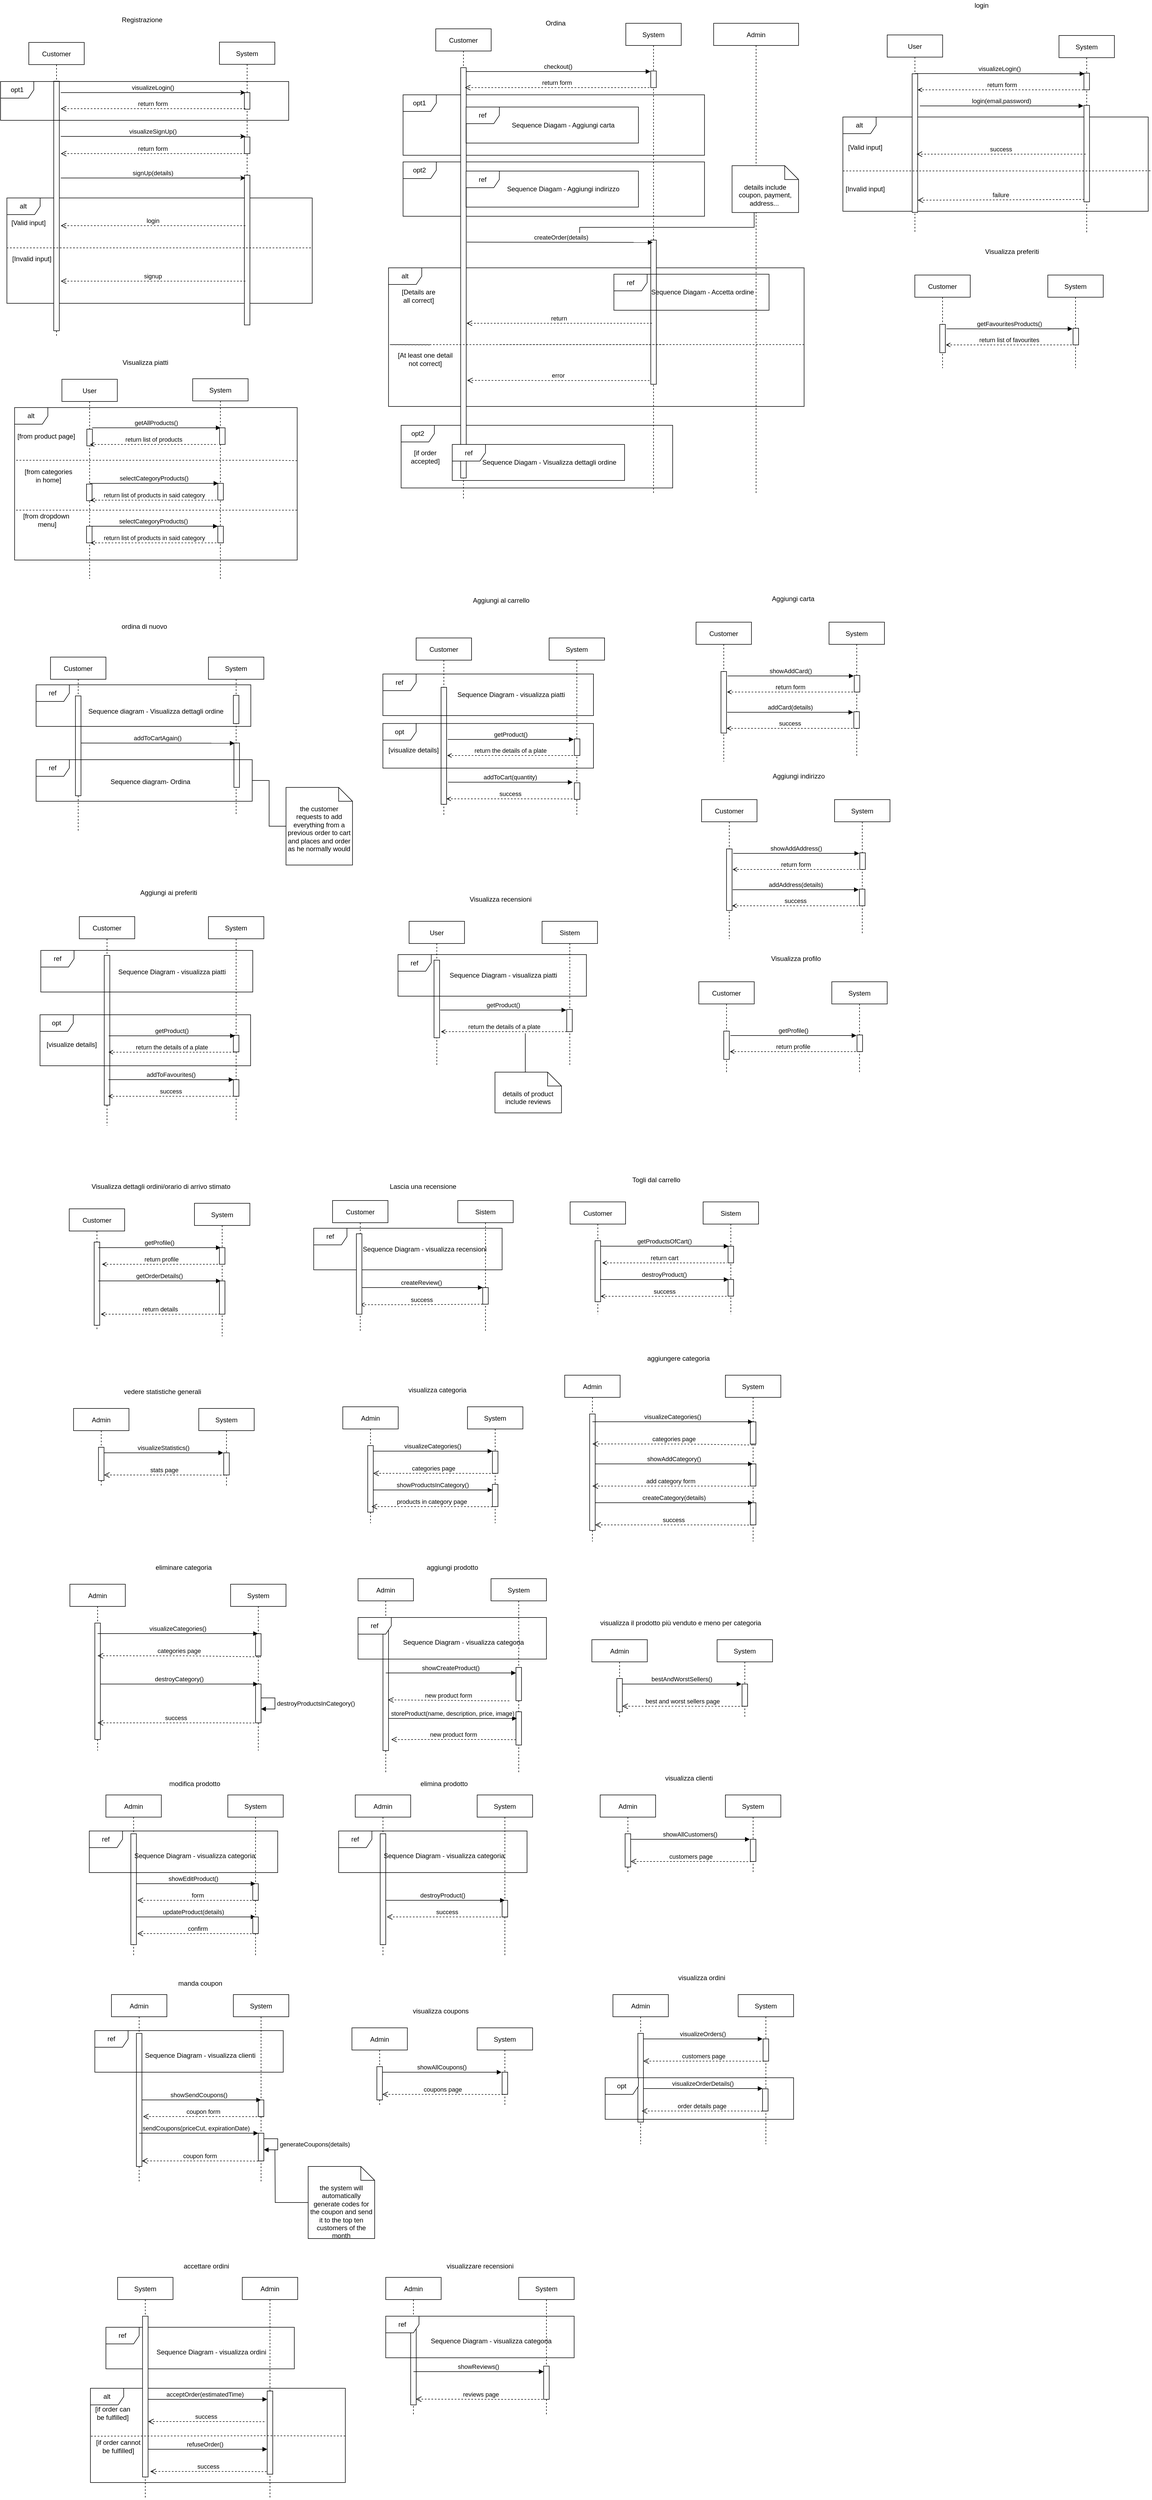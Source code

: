 <mxfile version="15.7.0" type="device"><diagram id="kgpKYQtTHZ0yAKxKKP6v" name="Page-1"><mxGraphModel dx="4898" dy="2996" grid="1" gridSize="10" guides="1" tooltips="1" connect="1" arrows="1" fold="1" page="1" pageScale="1" pageWidth="850" pageHeight="1100" math="0" shadow="0"><root><mxCell id="0"/><mxCell id="1" parent="0"/><mxCell id="PLF1JQw3gPuAEz9Lvwaz-269" value="alt" style="shape=umlFrame;whiteSpace=wrap;html=1;" parent="1" vertex="1"><mxGeometry x="-2539.85" y="-1647" width="750" height="250" as="geometry"/></mxCell><mxCell id="PLF1JQw3gPuAEz9Lvwaz-265" value="opt2" style="shape=umlFrame;whiteSpace=wrap;html=1;" parent="1" vertex="1"><mxGeometry x="-2517.1" y="-1363" width="490.06" height="113" as="geometry"/></mxCell><mxCell id="hNwm-WGjwY3XtRC4xsso-162" value="opt2" style="shape=umlFrame;whiteSpace=wrap;html=1;" parent="1" vertex="1"><mxGeometry x="-2513.6" y="-1838" width="544" height="98" as="geometry"/></mxCell><mxCell id="hNwm-WGjwY3XtRC4xsso-161" value="opt1" style="shape=umlFrame;whiteSpace=wrap;html=1;" parent="1" vertex="1"><mxGeometry x="-2513.6" y="-1959" width="544" height="109" as="geometry"/></mxCell><mxCell id="lGRI_8l0_Cr1yLUo5nUg-10" value="alt" style="shape=umlFrame;whiteSpace=wrap;html=1;" parent="1" vertex="1"><mxGeometry x="-3214.65" y="-1395" width="510" height="275" as="geometry"/></mxCell><mxCell id="PLF1JQw3gPuAEz9Lvwaz-267" value="alt" style="shape=umlFrame;whiteSpace=wrap;html=1;" parent="1" vertex="1"><mxGeometry x="-3228.55" y="-1773" width="551" height="190" as="geometry"/></mxCell><mxCell id="PLF1JQw3gPuAEz9Lvwaz-302" value="alt" style="shape=umlFrame;whiteSpace=wrap;html=1;" parent="1" vertex="1"><mxGeometry x="-1719.85" y="-1919" width="551" height="170" as="geometry"/></mxCell><mxCell id="PLF1JQw3gPuAEz9Lvwaz-121" value="User" style="shape=umlLifeline;perimeter=lifelinePerimeter;container=1;collapsible=0;recursiveResize=0;rounded=0;shadow=0;strokeWidth=1;" parent="1" vertex="1"><mxGeometry x="-3129.27" y="-1446" width="100" height="360" as="geometry"/></mxCell><mxCell id="PLF1JQw3gPuAEz9Lvwaz-122" value="" style="points=[];perimeter=orthogonalPerimeter;rounded=0;shadow=0;strokeWidth=1;" parent="PLF1JQw3gPuAEz9Lvwaz-121" vertex="1"><mxGeometry x="45" y="90" width="10" height="30" as="geometry"/></mxCell><mxCell id="hNwm-WGjwY3XtRC4xsso-154" value="" style="points=[];perimeter=orthogonalPerimeter;rounded=0;shadow=0;strokeWidth=1;" parent="PLF1JQw3gPuAEz9Lvwaz-121" vertex="1"><mxGeometry x="44.42" y="189" width="10" height="30" as="geometry"/></mxCell><mxCell id="hNwm-WGjwY3XtRC4xsso-157" value="" style="points=[];perimeter=orthogonalPerimeter;rounded=0;shadow=0;strokeWidth=1;" parent="PLF1JQw3gPuAEz9Lvwaz-121" vertex="1"><mxGeometry x="44.42" y="265" width="10" height="30" as="geometry"/></mxCell><mxCell id="PLF1JQw3gPuAEz9Lvwaz-123" value="System" style="shape=umlLifeline;perimeter=lifelinePerimeter;container=1;collapsible=0;recursiveResize=0;rounded=0;shadow=0;strokeWidth=1;" parent="1" vertex="1"><mxGeometry x="-2893.27" y="-1447" width="100" height="361" as="geometry"/></mxCell><mxCell id="lGRI_8l0_Cr1yLUo5nUg-15" value="[from categories &lt;br&gt;in home]" style="text;html=1;align=center;verticalAlign=middle;resizable=0;points=[];autosize=1;strokeColor=none;" parent="PLF1JQw3gPuAEz9Lvwaz-123" vertex="1"><mxGeometry x="-310.58" y="160.0" width="100" height="30" as="geometry"/></mxCell><mxCell id="lGRI_8l0_Cr1yLUo5nUg-16" value="" style="points=[];perimeter=orthogonalPerimeter;rounded=0;shadow=0;strokeWidth=1;" parent="PLF1JQw3gPuAEz9Lvwaz-123" vertex="1"><mxGeometry x="45.37" y="188.72" width="10" height="30" as="geometry"/></mxCell><mxCell id="lGRI_8l0_Cr1yLUo5nUg-17" value="selectCategoryProducts()" style="verticalAlign=bottom;endArrow=block;shadow=0;strokeWidth=1;" parent="PLF1JQw3gPuAEz9Lvwaz-123" edge="1"><mxGeometry relative="1" as="geometry"><mxPoint x="-185.53" y="188.72" as="sourcePoint"/><mxPoint x="46.37" y="188.72" as="targetPoint"/></mxGeometry></mxCell><mxCell id="lGRI_8l0_Cr1yLUo5nUg-18" value="return list of products in said category" style="verticalAlign=bottom;endArrow=none;dashed=1;endSize=8;shadow=0;strokeWidth=1;exitX=1.033;exitY=0.212;exitDx=0;exitDy=0;exitPerimeter=0;startArrow=open;startFill=0;endFill=0;entryX=0.086;entryY=1.01;entryDx=0;entryDy=0;entryPerimeter=0;" parent="PLF1JQw3gPuAEz9Lvwaz-123" target="lGRI_8l0_Cr1yLUo5nUg-16" edge="1"><mxGeometry relative="1" as="geometry"><mxPoint x="165.2" y="218.72" as="targetPoint"/><mxPoint x="-184.47" y="219.0" as="sourcePoint"/></mxGeometry></mxCell><mxCell id="hNwm-WGjwY3XtRC4xsso-158" value="selectCategoryProducts()" style="verticalAlign=bottom;endArrow=block;shadow=0;strokeWidth=1;" parent="PLF1JQw3gPuAEz9Lvwaz-123" edge="1"><mxGeometry relative="1" as="geometry"><mxPoint x="-186.53" y="266.0" as="sourcePoint"/><mxPoint x="45.37" y="266.0" as="targetPoint"/></mxGeometry></mxCell><mxCell id="hNwm-WGjwY3XtRC4xsso-159" value="" style="points=[];perimeter=orthogonalPerimeter;rounded=0;shadow=0;strokeWidth=1;" parent="PLF1JQw3gPuAEz9Lvwaz-123" vertex="1"><mxGeometry x="45.37" y="266" width="10" height="30" as="geometry"/></mxCell><mxCell id="PLF1JQw3gPuAEz9Lvwaz-204" value="System" style="shape=umlLifeline;perimeter=lifelinePerimeter;container=1;collapsible=0;recursiveResize=0;rounded=0;shadow=0;strokeWidth=1;" parent="1" vertex="1"><mxGeometry x="-2845.0" y="-2054" width="100" height="510" as="geometry"/></mxCell><mxCell id="PLF1JQw3gPuAEz9Lvwaz-205" value="" style="points=[];perimeter=orthogonalPerimeter;rounded=0;shadow=0;strokeWidth=1;" parent="PLF1JQw3gPuAEz9Lvwaz-204" vertex="1"><mxGeometry x="45" y="240" width="10" height="270" as="geometry"/></mxCell><mxCell id="PLF1JQw3gPuAEz9Lvwaz-252" value="" style="points=[];perimeter=orthogonalPerimeter;rounded=0;shadow=0;strokeWidth=1;" parent="PLF1JQw3gPuAEz9Lvwaz-204" vertex="1"><mxGeometry x="45" y="171" width="10" height="30" as="geometry"/></mxCell><mxCell id="hNwm-WGjwY3XtRC4xsso-147" value="" style="points=[];perimeter=orthogonalPerimeter;rounded=0;shadow=0;strokeWidth=1;" parent="PLF1JQw3gPuAEz9Lvwaz-204" vertex="1"><mxGeometry x="45" y="91" width="10" height="30" as="geometry"/></mxCell><mxCell id="PLF1JQw3gPuAEz9Lvwaz-206" value="Customer" style="shape=umlLifeline;perimeter=lifelinePerimeter;container=1;collapsible=0;recursiveResize=0;rounded=0;shadow=0;strokeWidth=1;" parent="1" vertex="1"><mxGeometry x="-2454.6" y="-2078" width="100" height="850" as="geometry"/></mxCell><mxCell id="PLF1JQw3gPuAEz9Lvwaz-207" value="" style="points=[];perimeter=orthogonalPerimeter;rounded=0;shadow=0;strokeWidth=1;" parent="PLF1JQw3gPuAEz9Lvwaz-206" vertex="1"><mxGeometry x="45" y="70" width="10" height="740" as="geometry"/></mxCell><mxCell id="PLF1JQw3gPuAEz9Lvwaz-208" value="System" style="shape=umlLifeline;perimeter=lifelinePerimeter;container=1;collapsible=0;recursiveResize=0;rounded=0;shadow=0;strokeWidth=1;" parent="1" vertex="1"><mxGeometry x="-2111.6" y="-2088" width="100" height="850" as="geometry"/></mxCell><mxCell id="PLF1JQw3gPuAEz9Lvwaz-209" value="" style="points=[];perimeter=orthogonalPerimeter;rounded=0;shadow=0;strokeWidth=1;" parent="PLF1JQw3gPuAEz9Lvwaz-208" vertex="1"><mxGeometry x="45" y="86" width="10" height="30" as="geometry"/></mxCell><mxCell id="hNwm-WGjwY3XtRC4xsso-174" value="" style="points=[];perimeter=orthogonalPerimeter;rounded=0;shadow=0;strokeWidth=1;" parent="PLF1JQw3gPuAEz9Lvwaz-208" vertex="1"><mxGeometry x="45.06" y="391" width="10" height="260" as="geometry"/></mxCell><mxCell id="PLF1JQw3gPuAEz9Lvwaz-215" value="checkout()" style="verticalAlign=bottom;endArrow=block;entryX=0;entryY=0;shadow=0;strokeWidth=1;" parent="1" edge="1"><mxGeometry relative="1" as="geometry"><mxPoint x="-2400.1" y="-2001" as="sourcePoint"/><mxPoint x="-2067.1" y="-2001" as="targetPoint"/></mxGeometry></mxCell><mxCell id="PLF1JQw3gPuAEz9Lvwaz-216" value="Admin" style="shape=umlLifeline;perimeter=lifelinePerimeter;container=1;collapsible=0;recursiveResize=0;rounded=0;shadow=0;strokeWidth=1;" parent="1" vertex="1"><mxGeometry x="-1953.1" y="-2088" width="153.25" height="850" as="geometry"/></mxCell><mxCell id="hNwm-WGjwY3XtRC4xsso-177" value="details include coupon, payment, address...&amp;nbsp;" style="shape=note2;boundedLbl=1;whiteSpace=wrap;html=1;size=25;verticalAlign=top;align=center;" parent="PLF1JQw3gPuAEz9Lvwaz-216" vertex="1"><mxGeometry x="33.25" y="256.75" width="120" height="84.5" as="geometry"/></mxCell><mxCell id="PLF1JQw3gPuAEz9Lvwaz-217" value="return form" style="verticalAlign=bottom;endArrow=open;dashed=1;endSize=8;exitX=0;exitY=0.95;shadow=0;strokeWidth=1;" parent="1" edge="1"><mxGeometry relative="1" as="geometry"><mxPoint x="-2402.1" y="-1972" as="targetPoint"/><mxPoint x="-2069.1" y="-1972" as="sourcePoint"/></mxGeometry></mxCell><mxCell id="PLF1JQw3gPuAEz9Lvwaz-219" value="return" style="verticalAlign=bottom;endArrow=open;dashed=1;endSize=8;shadow=0;strokeWidth=1;" parent="1" edge="1"><mxGeometry relative="1" as="geometry"><mxPoint x="-2399.04" y="-1547" as="targetPoint"/><mxPoint x="-2064.54" y="-1547" as="sourcePoint"/><Array as="points"><mxPoint x="-2119.04" y="-1547"/></Array></mxGeometry></mxCell><mxCell id="PLF1JQw3gPuAEz9Lvwaz-227" value="error" style="verticalAlign=bottom;endArrow=open;dashed=1;endSize=8;shadow=0;strokeWidth=1;" parent="1" edge="1"><mxGeometry relative="1" as="geometry"><mxPoint x="-2398.04" y="-1444" as="targetPoint"/><mxPoint x="-2068.83" y="-1443.79" as="sourcePoint"/><Array as="points"><mxPoint x="-2123.33" y="-1443.79"/><mxPoint x="-2263.33" y="-1443.79"/></Array></mxGeometry></mxCell><mxCell id="PLF1JQw3gPuAEz9Lvwaz-231" value="[Details are &lt;br&gt;all correct]" style="text;html=1;align=center;verticalAlign=middle;resizable=0;points=[];autosize=1;strokeColor=none;" parent="1" vertex="1"><mxGeometry x="-2525.6" y="-1611" width="80" height="30" as="geometry"/></mxCell><mxCell id="PLF1JQw3gPuAEz9Lvwaz-232" value="Ordina&amp;nbsp;" style="text;html=1;align=center;verticalAlign=middle;resizable=0;points=[];autosize=1;strokeColor=none;" parent="1" vertex="1"><mxGeometry x="-2262.1" y="-2098" width="50" height="20" as="geometry"/></mxCell><mxCell id="PLF1JQw3gPuAEz9Lvwaz-233" value="Registrazione" style="text;html=1;align=center;verticalAlign=middle;resizable=0;points=[];autosize=1;strokeColor=none;" parent="1" vertex="1"><mxGeometry x="-3030.0" y="-2104" width="90" height="20" as="geometry"/></mxCell><mxCell id="PLF1JQw3gPuAEz9Lvwaz-242" value="Customer" style="shape=umlLifeline;perimeter=lifelinePerimeter;container=1;collapsible=0;recursiveResize=0;rounded=0;shadow=0;strokeWidth=1;" parent="1" vertex="1"><mxGeometry x="-3189.0" y="-2053.5" width="100" height="529" as="geometry"/></mxCell><mxCell id="PLF1JQw3gPuAEz9Lvwaz-243" value="" style="points=[];perimeter=orthogonalPerimeter;rounded=0;shadow=0;strokeWidth=1;" parent="PLF1JQw3gPuAEz9Lvwaz-242" vertex="1"><mxGeometry x="45" y="70" width="10" height="450" as="geometry"/></mxCell><mxCell id="PLF1JQw3gPuAEz9Lvwaz-250" value="[Valid input]" style="text;html=1;align=center;verticalAlign=middle;resizable=0;points=[];autosize=1;strokeColor=none;" parent="PLF1JQw3gPuAEz9Lvwaz-242" vertex="1"><mxGeometry x="-41" y="315.5" width="80" height="20" as="geometry"/></mxCell><mxCell id="PLF1JQw3gPuAEz9Lvwaz-244" value="visualizeLogin()" style="verticalAlign=bottom;endArrow=classic;entryX=0;entryY=0;shadow=0;strokeWidth=1;endFill=1;startArrow=none;startFill=0;" parent="1" edge="1"><mxGeometry relative="1" as="geometry"><mxPoint x="-3131.3" y="-1963" as="sourcePoint"/><mxPoint x="-2798.3" y="-1963" as="targetPoint"/></mxGeometry></mxCell><mxCell id="PLF1JQw3gPuAEz9Lvwaz-248" value="" style="verticalAlign=bottom;endArrow=none;dashed=1;endSize=8;shadow=0;strokeWidth=1;endFill=0;" parent="1" edge="1"><mxGeometry relative="1" as="geometry"><mxPoint x="-3230.0" y="-1683" as="targetPoint"/><mxPoint x="-2680.0" y="-1683" as="sourcePoint"/><Array as="points"><mxPoint x="-2860.0" y="-1683"/><mxPoint x="-2950.0" y="-1683"/><mxPoint x="-3180.0" y="-1683"/></Array></mxGeometry></mxCell><mxCell id="PLF1JQw3gPuAEz9Lvwaz-249" value="signup" style="verticalAlign=bottom;endArrow=open;dashed=1;endSize=8;exitX=0;exitY=0.95;shadow=0;strokeWidth=1;" parent="1" edge="1"><mxGeometry relative="1" as="geometry"><mxPoint x="-3131.3" y="-1623.0" as="targetPoint"/><mxPoint x="-2798.3" y="-1623.0" as="sourcePoint"/><Array as="points"><mxPoint x="-2965.3" y="-1623"/></Array></mxGeometry></mxCell><mxCell id="PLF1JQw3gPuAEz9Lvwaz-251" value="[Invalid input]" style="text;html=1;align=center;verticalAlign=middle;resizable=0;points=[];autosize=1;strokeColor=none;" parent="1" vertex="1"><mxGeometry x="-3228.55" y="-1673" width="90" height="20" as="geometry"/></mxCell><mxCell id="PLF1JQw3gPuAEz9Lvwaz-255" value="return form" style="verticalAlign=bottom;endArrow=open;dashed=1;endSize=8;exitX=0;exitY=0.95;shadow=0;strokeWidth=1;" parent="1" edge="1"><mxGeometry relative="1" as="geometry"><mxPoint x="-3131.3" y="-1853" as="targetPoint"/><mxPoint x="-2798.3" y="-1853.0" as="sourcePoint"/></mxGeometry></mxCell><mxCell id="PLF1JQw3gPuAEz9Lvwaz-263" value="ref" style="shape=umlFrame;whiteSpace=wrap;html=1;" parent="1" vertex="1"><mxGeometry x="-2133.1" y="-1635.5" width="280" height="65" as="geometry"/></mxCell><mxCell id="PLF1JQw3gPuAEz9Lvwaz-264" value="Sequence Diagam - Accetta ordine" style="text;html=1;strokeColor=none;fillColor=none;align=center;verticalAlign=middle;whiteSpace=wrap;rounded=0;" parent="1" vertex="1"><mxGeometry x="-2093.1" y="-1613" width="240" height="20" as="geometry"/></mxCell><mxCell id="PLF1JQw3gPuAEz9Lvwaz-277" value="Visualizza piatti" style="text;html=1;align=center;verticalAlign=middle;resizable=0;points=[];autosize=1;strokeColor=none;" parent="1" vertex="1"><mxGeometry x="-3029.27" y="-1486" width="100" height="20" as="geometry"/></mxCell><mxCell id="PLF1JQw3gPuAEz9Lvwaz-280" value="User" style="shape=umlLifeline;perimeter=lifelinePerimeter;container=1;collapsible=0;recursiveResize=0;rounded=0;shadow=0;strokeWidth=1;" parent="1" vertex="1"><mxGeometry x="-1639.85" y="-2067" width="100" height="357" as="geometry"/></mxCell><mxCell id="PLF1JQw3gPuAEz9Lvwaz-281" value="" style="points=[];perimeter=orthogonalPerimeter;rounded=0;shadow=0;strokeWidth=1;" parent="PLF1JQw3gPuAEz9Lvwaz-280" vertex="1"><mxGeometry x="45" y="70" width="10" height="250" as="geometry"/></mxCell><mxCell id="PLF1JQw3gPuAEz9Lvwaz-282" value="System" style="shape=umlLifeline;perimeter=lifelinePerimeter;container=1;collapsible=0;recursiveResize=0;rounded=0;shadow=0;strokeWidth=1;" parent="1" vertex="1"><mxGeometry x="-1329.85" y="-2066" width="100" height="356" as="geometry"/></mxCell><mxCell id="PLF1JQw3gPuAEz9Lvwaz-283" value="" style="points=[];perimeter=orthogonalPerimeter;rounded=0;shadow=0;strokeWidth=1;" parent="PLF1JQw3gPuAEz9Lvwaz-282" vertex="1"><mxGeometry x="45" y="68" width="10" height="30" as="geometry"/></mxCell><mxCell id="PLF1JQw3gPuAEz9Lvwaz-284" value="" style="points=[];perimeter=orthogonalPerimeter;rounded=0;shadow=0;strokeWidth=1;" parent="PLF1JQw3gPuAEz9Lvwaz-282" vertex="1"><mxGeometry x="45.06" y="126" width="10" height="174" as="geometry"/></mxCell><mxCell id="PLF1JQw3gPuAEz9Lvwaz-290" value="visualizeLogin()" style="verticalAlign=bottom;endArrow=block;shadow=0;strokeWidth=1;entryX=0.5;entryY=0.067;entryDx=0;entryDy=0;entryPerimeter=0;" parent="1" edge="1"><mxGeometry relative="1" as="geometry"><mxPoint x="-1589.85" y="-1997.42" as="sourcePoint"/><mxPoint x="-1283.85" y="-1996.99" as="targetPoint"/></mxGeometry></mxCell><mxCell id="PLF1JQw3gPuAEz9Lvwaz-291" value="return form" style="verticalAlign=bottom;endArrow=none;dashed=1;endSize=8;shadow=0;strokeWidth=1;exitX=1.033;exitY=0.212;exitDx=0;exitDy=0;exitPerimeter=0;startArrow=open;startFill=0;endFill=0;" parent="1" edge="1"><mxGeometry relative="1" as="geometry"><mxPoint x="-1279.85" y="-1968" as="targetPoint"/><mxPoint x="-1584.85" y="-1968" as="sourcePoint"/></mxGeometry></mxCell><mxCell id="PLF1JQw3gPuAEz9Lvwaz-292" value="login(email,password)" style="verticalAlign=bottom;endArrow=block;shadow=0;strokeWidth=1;" parent="1" edge="1"><mxGeometry relative="1" as="geometry"><mxPoint x="-1580.85" y="-1939" as="sourcePoint"/><mxPoint x="-1285.85" y="-1939" as="targetPoint"/></mxGeometry></mxCell><mxCell id="PLF1JQw3gPuAEz9Lvwaz-297" value="success" style="verticalAlign=bottom;endArrow=open;dashed=1;endSize=8;shadow=0;strokeWidth=1;exitX=0.494;exitY=0.634;exitDx=0;exitDy=0;exitPerimeter=0;" parent="1" edge="1"><mxGeometry relative="1" as="geometry"><mxPoint x="-1586.85" y="-1852" as="targetPoint"/><mxPoint x="-1281.85" y="-1851.984" as="sourcePoint"/></mxGeometry></mxCell><mxCell id="PLF1JQw3gPuAEz9Lvwaz-298" value="" style="verticalAlign=bottom;endArrow=none;dashed=1;endSize=8;shadow=0;strokeWidth=1;endFill=0;entryX=-0.002;entryY=0.572;entryDx=0;entryDy=0;entryPerimeter=0;" parent="1" target="PLF1JQw3gPuAEz9Lvwaz-302" edge="1"><mxGeometry relative="1" as="geometry"><mxPoint x="-1720.85" y="-1824" as="targetPoint"/><mxPoint x="-1164.85" y="-1822" as="sourcePoint"/><Array as="points"><mxPoint x="-1358.04" y="-1821.59"/><mxPoint x="-1441.75" y="-1821.8"/></Array></mxGeometry></mxCell><mxCell id="PLF1JQw3gPuAEz9Lvwaz-299" value="failure" style="verticalAlign=bottom;endArrow=open;dashed=1;endSize=8;exitX=0.165;exitY=0.99;shadow=0;strokeWidth=1;exitDx=0;exitDy=0;exitPerimeter=0;" parent="1" edge="1"><mxGeometry relative="1" as="geometry"><mxPoint x="-1584.85" y="-1769" as="targetPoint"/><mxPoint x="-1284.14" y="-1770.24" as="sourcePoint"/><Array as="points"><mxPoint x="-1457.85" y="-1769.5"/></Array></mxGeometry></mxCell><mxCell id="PLF1JQw3gPuAEz9Lvwaz-300" value="[Valid input]" style="text;html=1;align=center;verticalAlign=middle;resizable=0;points=[];autosize=1;strokeColor=none;" parent="1" vertex="1"><mxGeometry x="-1719.85" y="-1874" width="80" height="20" as="geometry"/></mxCell><mxCell id="PLF1JQw3gPuAEz9Lvwaz-301" value="[Invalid input]" style="text;html=1;align=center;verticalAlign=middle;resizable=0;points=[];autosize=1;strokeColor=none;" parent="1" vertex="1"><mxGeometry x="-1724.85" y="-1799" width="90" height="20" as="geometry"/></mxCell><mxCell id="mPyZcx-o2Fys3CwdhQoK-1" value="login" style="text;html=1;align=center;verticalAlign=middle;resizable=0;points=[];autosize=1;strokeColor=none;" parent="1" vertex="1"><mxGeometry x="-1489.85" y="-2130" width="40" height="20" as="geometry"/></mxCell><mxCell id="mPyZcx-o2Fys3CwdhQoK-2" value="Customer" style="shape=umlLifeline;perimeter=lifelinePerimeter;container=1;collapsible=0;recursiveResize=0;rounded=0;shadow=0;strokeWidth=1;" parent="1" vertex="1"><mxGeometry x="-3149.85" y="-945" width="100" height="315" as="geometry"/></mxCell><mxCell id="mPyZcx-o2Fys3CwdhQoK-3" value="" style="points=[];perimeter=orthogonalPerimeter;rounded=0;shadow=0;strokeWidth=1;" parent="mPyZcx-o2Fys3CwdhQoK-2" vertex="1"><mxGeometry x="45" y="70" width="10" height="180" as="geometry"/></mxCell><mxCell id="mPyZcx-o2Fys3CwdhQoK-4" value="System" style="shape=umlLifeline;perimeter=lifelinePerimeter;container=1;collapsible=0;recursiveResize=0;rounded=0;shadow=0;strokeWidth=1;" parent="1" vertex="1"><mxGeometry x="-2864.85" y="-945" width="100" height="285" as="geometry"/></mxCell><mxCell id="mPyZcx-o2Fys3CwdhQoK-5" value="" style="points=[];perimeter=orthogonalPerimeter;rounded=0;shadow=0;strokeWidth=1;" parent="mPyZcx-o2Fys3CwdhQoK-4" vertex="1"><mxGeometry x="45" y="69" width="10" height="51" as="geometry"/></mxCell><mxCell id="mPyZcx-o2Fys3CwdhQoK-6" value="ordina di nuovo" style="text;html=1;align=center;verticalAlign=middle;resizable=0;points=[];autosize=1;strokeColor=none;" parent="1" vertex="1"><mxGeometry x="-3030.85" y="-1010" width="100" height="20" as="geometry"/></mxCell><mxCell id="mPyZcx-o2Fys3CwdhQoK-10" value="Sequence diagram- Ordina" style="text;html=1;align=center;verticalAlign=middle;resizable=0;points=[];autosize=1;strokeColor=none;" parent="1" vertex="1"><mxGeometry x="-3049.85" y="-730" width="160" height="20" as="geometry"/></mxCell><mxCell id="mPyZcx-o2Fys3CwdhQoK-11" value="ref" style="shape=umlFrame;whiteSpace=wrap;html=1;" parent="1" vertex="1"><mxGeometry x="-3175.85" y="-895" width="387.5" height="75" as="geometry"/></mxCell><mxCell id="mPyZcx-o2Fys3CwdhQoK-12" value="Sequence diagram - Visualizza dettagli ordine" style="text;html=1;align=center;verticalAlign=middle;resizable=0;points=[];autosize=1;strokeColor=none;" parent="1" vertex="1"><mxGeometry x="-3089.85" y="-857.5" width="260" height="20" as="geometry"/></mxCell><mxCell id="mPyZcx-o2Fys3CwdhQoK-14" value="" style="points=[];perimeter=orthogonalPerimeter;rounded=0;shadow=0;strokeWidth=1;" parent="1" vertex="1"><mxGeometry x="-2818.85" y="-790" width="10" height="80" as="geometry"/></mxCell><mxCell id="mPyZcx-o2Fys3CwdhQoK-15" value="addToCartAgain()" style="verticalAlign=bottom;endArrow=block;shadow=0;strokeWidth=1;entryX=0.129;entryY=0.004;entryDx=0;entryDy=0;entryPerimeter=0;" parent="1" target="mPyZcx-o2Fys3CwdhQoK-14" edge="1"><mxGeometry relative="1" as="geometry"><mxPoint x="-3094.85" y="-790" as="sourcePoint"/><mxPoint x="-2825.85" y="-790" as="targetPoint"/></mxGeometry></mxCell><mxCell id="mPyZcx-o2Fys3CwdhQoK-19" style="edgeStyle=orthogonalEdgeStyle;rounded=0;orthogonalLoop=1;jettySize=auto;html=1;exitX=0;exitY=0.5;exitDx=0;exitDy=0;exitPerimeter=0;endArrow=none;endFill=0;" parent="1" source="mPyZcx-o2Fys3CwdhQoK-17" target="mPyZcx-o2Fys3CwdhQoK-9" edge="1"><mxGeometry relative="1" as="geometry"/></mxCell><mxCell id="mPyZcx-o2Fys3CwdhQoK-17" value="the customer requests to add everything from a previous order to cart and places and order as he normally would" style="shape=note2;boundedLbl=1;whiteSpace=wrap;html=1;size=25;verticalAlign=top;align=center;" parent="1" vertex="1"><mxGeometry x="-2724.85" y="-710" width="120" height="140" as="geometry"/></mxCell><mxCell id="mPyZcx-o2Fys3CwdhQoK-9" value="ref" style="shape=umlFrame;whiteSpace=wrap;html=1;" parent="1" vertex="1"><mxGeometry x="-3175.85" y="-760" width="390" height="75" as="geometry"/></mxCell><mxCell id="lGRI_8l0_Cr1yLUo5nUg-3" value="getAllProducts()" style="verticalAlign=bottom;endArrow=block;shadow=0;strokeWidth=1;" parent="1" edge="1"><mxGeometry relative="1" as="geometry"><mxPoint x="-3074.72" y="-1358.5" as="sourcePoint"/><mxPoint x="-2842.82" y="-1358.5" as="targetPoint"/></mxGeometry></mxCell><mxCell id="lGRI_8l0_Cr1yLUo5nUg-4" value="" style="points=[];perimeter=orthogonalPerimeter;rounded=0;shadow=0;strokeWidth=1;" parent="1" vertex="1"><mxGeometry x="-2844.77" y="-1358.5" width="10" height="30" as="geometry"/></mxCell><mxCell id="lGRI_8l0_Cr1yLUo5nUg-5" value="return list of products" style="verticalAlign=bottom;endArrow=none;dashed=1;endSize=8;shadow=0;strokeWidth=1;exitX=1.033;exitY=0.212;exitDx=0;exitDy=0;exitPerimeter=0;startArrow=open;startFill=0;endFill=0;entryX=0.086;entryY=1.01;entryDx=0;entryDy=0;entryPerimeter=0;" parent="1" edge="1"><mxGeometry relative="1" as="geometry"><mxPoint x="-2848.07" y="-1328.48" as="targetPoint"/><mxPoint x="-3078.77" y="-1328.5" as="sourcePoint"/></mxGeometry></mxCell><mxCell id="lGRI_8l0_Cr1yLUo5nUg-13" value="" style="verticalAlign=bottom;endArrow=none;dashed=1;endSize=8;exitX=1;exitY=0.348;shadow=0;strokeWidth=1;exitDx=0;exitDy=0;exitPerimeter=0;endFill=0;" parent="1" source="lGRI_8l0_Cr1yLUo5nUg-10" edge="1"><mxGeometry relative="1" as="geometry"><mxPoint x="-3214.85" y="-1300" as="targetPoint"/><mxPoint x="-2569.415" y="-1226" as="sourcePoint"/><Array as="points"><mxPoint x="-2744.85" y="-1300"/><mxPoint x="-3090.85" y="-1300"/></Array></mxGeometry></mxCell><mxCell id="lGRI_8l0_Cr1yLUo5nUg-14" value="[from product page]" style="text;html=1;align=center;verticalAlign=middle;resizable=0;points=[];autosize=1;strokeColor=none;" parent="1" vertex="1"><mxGeometry x="-3218.27" y="-1353.5" width="120" height="20" as="geometry"/></mxCell><mxCell id="0ATTimqN85yf6aVJ_FGA-1" value="Customer" style="shape=umlLifeline;perimeter=lifelinePerimeter;container=1;collapsible=0;recursiveResize=0;rounded=0;shadow=0;strokeWidth=1;" parent="1" vertex="1"><mxGeometry x="-2490" y="-979.5" width="100" height="322" as="geometry"/></mxCell><mxCell id="0ATTimqN85yf6aVJ_FGA-2" value="" style="points=[];perimeter=orthogonalPerimeter;rounded=0;shadow=0;strokeWidth=1;" parent="0ATTimqN85yf6aVJ_FGA-1" vertex="1"><mxGeometry x="45" y="89" width="10" height="211" as="geometry"/></mxCell><mxCell id="0ATTimqN85yf6aVJ_FGA-3" value="System" style="shape=umlLifeline;perimeter=lifelinePerimeter;container=1;collapsible=0;recursiveResize=0;rounded=0;shadow=0;strokeWidth=1;" parent="1" vertex="1"><mxGeometry x="-2250" y="-979.5" width="100" height="322" as="geometry"/></mxCell><mxCell id="0ATTimqN85yf6aVJ_FGA-4" value="getProduct()" style="verticalAlign=bottom;endArrow=block;shadow=0;strokeWidth=1;" parent="0ATTimqN85yf6aVJ_FGA-3" edge="1"><mxGeometry relative="1" as="geometry"><mxPoint x="-183" y="183.0" as="sourcePoint"/><mxPoint x="44.5" y="183.0" as="targetPoint"/></mxGeometry></mxCell><mxCell id="0ATTimqN85yf6aVJ_FGA-5" value="return the details of a plate" style="verticalAlign=bottom;endArrow=none;dashed=1;endSize=8;shadow=0;strokeWidth=1;startArrow=open;startFill=0;endFill=0;entryX=0.15;entryY=1;entryDx=0;entryDy=0;entryPerimeter=0;" parent="0ATTimqN85yf6aVJ_FGA-3" edge="1"><mxGeometry relative="1" as="geometry"><mxPoint x="44.5" y="212.0" as="targetPoint"/><mxPoint x="-184" y="212.0" as="sourcePoint"/><Array as="points"><mxPoint x="-99" y="212.0"/></Array></mxGeometry></mxCell><mxCell id="0ATTimqN85yf6aVJ_FGA-6" value="" style="points=[];perimeter=orthogonalPerimeter;rounded=0;shadow=0;strokeWidth=1;" parent="0ATTimqN85yf6aVJ_FGA-3" vertex="1"><mxGeometry x="45.5" y="182.0" width="10" height="30" as="geometry"/></mxCell><mxCell id="0ATTimqN85yf6aVJ_FGA-7" value="" style="points=[];perimeter=orthogonalPerimeter;rounded=0;shadow=0;strokeWidth=1;" parent="0ATTimqN85yf6aVJ_FGA-3" vertex="1"><mxGeometry x="45.5" y="261.17" width="10" height="30" as="geometry"/></mxCell><mxCell id="0ATTimqN85yf6aVJ_FGA-8" value="addToCart(quantity)" style="verticalAlign=bottom;endArrow=block;shadow=0;strokeWidth=1;" parent="0ATTimqN85yf6aVJ_FGA-3" edge="1"><mxGeometry relative="1" as="geometry"><mxPoint x="-182.5" y="260.17" as="sourcePoint"/><mxPoint x="42.5" y="260.17" as="targetPoint"/></mxGeometry></mxCell><mxCell id="0ATTimqN85yf6aVJ_FGA-9" value="success" style="verticalAlign=bottom;endArrow=none;dashed=1;endSize=8;shadow=0;strokeWidth=1;exitX=1.033;exitY=0.212;exitDx=0;exitDy=0;exitPerimeter=0;startArrow=open;startFill=0;endFill=0;entryX=0.086;entryY=1.01;entryDx=0;entryDy=0;entryPerimeter=0;" parent="0ATTimqN85yf6aVJ_FGA-3" edge="1"><mxGeometry relative="1" as="geometry"><mxPoint x="45.5" y="290.19" as="targetPoint"/><mxPoint x="-185.2" y="290.17" as="sourcePoint"/></mxGeometry></mxCell><mxCell id="0ATTimqN85yf6aVJ_FGA-16" value="Aggiungi al carrello" style="text;html=1;align=center;verticalAlign=middle;resizable=0;points=[];autosize=1;strokeColor=none;" parent="1" vertex="1"><mxGeometry x="-2397.5" y="-1057.5" width="120" height="20" as="geometry"/></mxCell><mxCell id="0ATTimqN85yf6aVJ_FGA-17" value="&amp;nbsp;" style="text;html=1;align=center;verticalAlign=middle;resizable=0;points=[];autosize=1;strokeColor=none;" parent="1" vertex="1"><mxGeometry x="-2432.85" y="-606.5" width="20" height="20" as="geometry"/></mxCell><mxCell id="0ATTimqN85yf6aVJ_FGA-18" value="ref" style="shape=umlFrame;whiteSpace=wrap;html=1;" parent="1" vertex="1"><mxGeometry x="-2550" y="-914.5" width="380" height="75" as="geometry"/></mxCell><mxCell id="0ATTimqN85yf6aVJ_FGA-19" value="Sequence Diagram - visualizza piatti" style="text;html=1;align=center;verticalAlign=middle;resizable=0;points=[];autosize=1;strokeColor=none;" parent="1" vertex="1"><mxGeometry x="-2424" y="-887" width="210" height="20" as="geometry"/></mxCell><mxCell id="0ATTimqN85yf6aVJ_FGA-20" value="Customer" style="shape=umlLifeline;perimeter=lifelinePerimeter;container=1;collapsible=0;recursiveResize=0;rounded=0;shadow=0;strokeWidth=1;" parent="1" vertex="1"><mxGeometry x="-3097.85" y="-477" width="100" height="377" as="geometry"/></mxCell><mxCell id="0ATTimqN85yf6aVJ_FGA-21" value="" style="points=[];perimeter=orthogonalPerimeter;rounded=0;shadow=0;strokeWidth=1;" parent="0ATTimqN85yf6aVJ_FGA-20" vertex="1"><mxGeometry x="45" y="70" width="10" height="270" as="geometry"/></mxCell><mxCell id="0ATTimqN85yf6aVJ_FGA-22" value="System" style="shape=umlLifeline;perimeter=lifelinePerimeter;container=1;collapsible=0;recursiveResize=0;rounded=0;shadow=0;strokeWidth=1;" parent="1" vertex="1"><mxGeometry x="-2864.85" y="-477" width="100" height="367" as="geometry"/></mxCell><mxCell id="0ATTimqN85yf6aVJ_FGA-23" value="" style="points=[];perimeter=orthogonalPerimeter;rounded=0;shadow=0;strokeWidth=1;" parent="0ATTimqN85yf6aVJ_FGA-22" vertex="1"><mxGeometry x="45" y="214" width="10" height="30" as="geometry"/></mxCell><mxCell id="0ATTimqN85yf6aVJ_FGA-24" value="" style="points=[];perimeter=orthogonalPerimeter;rounded=0;shadow=0;strokeWidth=1;" parent="0ATTimqN85yf6aVJ_FGA-22" vertex="1"><mxGeometry x="45" y="294" width="10" height="30" as="geometry"/></mxCell><mxCell id="0ATTimqN85yf6aVJ_FGA-25" value="Aggiungi ai preferiti" style="text;html=1;align=center;verticalAlign=middle;resizable=0;points=[];autosize=1;strokeColor=none;" parent="1" vertex="1"><mxGeometry x="-2996.85" y="-530" width="120" height="20" as="geometry"/></mxCell><mxCell id="0ATTimqN85yf6aVJ_FGA-26" value="Sequence Diagram - visualizza piatti" style="text;html=1;align=center;verticalAlign=middle;resizable=0;points=[];autosize=1;strokeColor=none;" parent="1" vertex="1"><mxGeometry x="-3035.85" y="-387.5" width="210" height="20" as="geometry"/></mxCell><mxCell id="0ATTimqN85yf6aVJ_FGA-27" value="ref" style="shape=umlFrame;whiteSpace=wrap;html=1;" parent="1" vertex="1"><mxGeometry x="-3167.35" y="-416" width="382.5" height="75" as="geometry"/></mxCell><mxCell id="0ATTimqN85yf6aVJ_FGA-28" value="getProduct()" style="verticalAlign=bottom;endArrow=block;shadow=0;strokeWidth=1;" parent="1" edge="1"><mxGeometry relative="1" as="geometry"><mxPoint x="-3044.6" y="-262" as="sourcePoint"/><mxPoint x="-2817.1" y="-262" as="targetPoint"/></mxGeometry></mxCell><mxCell id="0ATTimqN85yf6aVJ_FGA-29" value="return the details of a plate" style="verticalAlign=bottom;endArrow=none;dashed=1;endSize=8;shadow=0;strokeWidth=1;startArrow=open;startFill=0;endFill=0;entryX=0.15;entryY=1;entryDx=0;entryDy=0;entryPerimeter=0;" parent="1" edge="1"><mxGeometry relative="1" as="geometry"><mxPoint x="-2816.6" y="-232.5" as="targetPoint"/><mxPoint x="-3045.1" y="-232.5" as="sourcePoint"/><Array as="points"><mxPoint x="-2960.1" y="-232.5"/></Array></mxGeometry></mxCell><mxCell id="0ATTimqN85yf6aVJ_FGA-30" value="addToFavourites()" style="verticalAlign=bottom;endArrow=block;entryX=0;entryY=0.033;shadow=0;strokeWidth=1;entryDx=0;entryDy=0;entryPerimeter=0;" parent="1" edge="1"><mxGeometry relative="1" as="geometry"><mxPoint x="-3045.1" y="-183" as="sourcePoint"/><mxPoint x="-2819.6" y="-182.996" as="targetPoint"/><Array as="points"><mxPoint x="-2840.6" y="-182.91"/></Array></mxGeometry></mxCell><mxCell id="0ATTimqN85yf6aVJ_FGA-31" value="success" style="verticalAlign=bottom;endArrow=none;dashed=1;endSize=8;shadow=0;strokeWidth=1;startArrow=open;startFill=0;endFill=0;" parent="1" edge="1"><mxGeometry relative="1" as="geometry"><mxPoint x="-2818.85" y="-153" as="targetPoint"/><mxPoint x="-3045.85" y="-153" as="sourcePoint"/><Array as="points"><mxPoint x="-2928.85" y="-153"/></Array></mxGeometry></mxCell><mxCell id="0ATTimqN85yf6aVJ_FGA-32" value="&lt;div&gt;[visualize details&lt;span&gt;]&lt;/span&gt;&lt;/div&gt;" style="text;html=1;align=center;verticalAlign=middle;resizable=0;points=[];autosize=1;strokeColor=none;" parent="1" vertex="1"><mxGeometry x="-3166.85" y="-256.5" width="110" height="20" as="geometry"/></mxCell><mxCell id="0ATTimqN85yf6aVJ_FGA-33" value="User" style="shape=umlLifeline;perimeter=lifelinePerimeter;container=1;collapsible=0;recursiveResize=0;rounded=0;shadow=0;strokeWidth=1;" parent="1" vertex="1"><mxGeometry x="-2502.72" y="-468.5" width="100" height="260" as="geometry"/></mxCell><mxCell id="0ATTimqN85yf6aVJ_FGA-34" value="" style="points=[];perimeter=orthogonalPerimeter;rounded=0;shadow=0;strokeWidth=1;" parent="0ATTimqN85yf6aVJ_FGA-33" vertex="1"><mxGeometry x="45" y="70" width="10" height="140" as="geometry"/></mxCell><mxCell id="0ATTimqN85yf6aVJ_FGA-35" value="Sistem" style="shape=umlLifeline;perimeter=lifelinePerimeter;container=1;collapsible=0;recursiveResize=0;rounded=0;shadow=0;strokeWidth=1;" parent="1" vertex="1"><mxGeometry x="-2262.72" y="-468.5" width="100" height="260" as="geometry"/></mxCell><mxCell id="0ATTimqN85yf6aVJ_FGA-36" value="" style="points=[];perimeter=orthogonalPerimeter;rounded=0;shadow=0;strokeWidth=1;" parent="0ATTimqN85yf6aVJ_FGA-35" vertex="1"><mxGeometry x="44.5" y="159" width="10" height="40" as="geometry"/></mxCell><mxCell id="0ATTimqN85yf6aVJ_FGA-38" value="getProduct()" style="verticalAlign=bottom;endArrow=block;shadow=0;strokeWidth=1;" parent="1" edge="1"><mxGeometry relative="1" as="geometry"><mxPoint x="-2446.47" y="-308.5" as="sourcePoint"/><mxPoint x="-2218.97" y="-308.5" as="targetPoint"/></mxGeometry></mxCell><mxCell id="0ATTimqN85yf6aVJ_FGA-39" value="return the details of a plate" style="verticalAlign=bottom;endArrow=none;dashed=1;endSize=8;shadow=0;strokeWidth=1;startArrow=open;startFill=0;endFill=0;entryX=0.15;entryY=1;entryDx=0;entryDy=0;entryPerimeter=0;" parent="1" target="0ATTimqN85yf6aVJ_FGA-36" edge="1"><mxGeometry relative="1" as="geometry"><mxPoint x="-2230.22" y="-269.5" as="targetPoint"/><mxPoint x="-2445.22" y="-269.5" as="sourcePoint"/><Array as="points"><mxPoint x="-2360.22" y="-269.5"/></Array></mxGeometry></mxCell><mxCell id="0ATTimqN85yf6aVJ_FGA-40" value="Visualizza recensioni" style="text;html=1;align=center;verticalAlign=middle;resizable=0;points=[];autosize=1;strokeColor=none;" parent="1" vertex="1"><mxGeometry x="-2402.72" y="-518.5" width="130" height="20" as="geometry"/></mxCell><mxCell id="0ATTimqN85yf6aVJ_FGA-41" value="ref" style="shape=umlFrame;whiteSpace=wrap;html=1;" parent="1" vertex="1"><mxGeometry x="-2522.72" y="-408.5" width="340" height="75" as="geometry"/></mxCell><mxCell id="0ATTimqN85yf6aVJ_FGA-42" value="Sequence Diagram - visualizza piatti" style="text;html=1;align=center;verticalAlign=middle;resizable=0;points=[];autosize=1;strokeColor=none;" parent="1" vertex="1"><mxGeometry x="-2437.72" y="-381" width="210" height="20" as="geometry"/></mxCell><mxCell id="0ATTimqN85yf6aVJ_FGA-45" value="Customer" style="shape=umlLifeline;perimeter=lifelinePerimeter;container=1;collapsible=0;recursiveResize=0;rounded=0;shadow=0;strokeWidth=1;" parent="1" vertex="1"><mxGeometry x="-3116.05" y="50" width="100" height="220" as="geometry"/></mxCell><mxCell id="0ATTimqN85yf6aVJ_FGA-46" value="" style="points=[];perimeter=orthogonalPerimeter;rounded=0;shadow=0;strokeWidth=1;" parent="0ATTimqN85yf6aVJ_FGA-45" vertex="1"><mxGeometry x="45" y="60" width="10" height="150" as="geometry"/></mxCell><mxCell id="0ATTimqN85yf6aVJ_FGA-47" value="getOrderDetails()" style="verticalAlign=bottom;endArrow=block;entryX=0.09;entryY=-0.003;shadow=0;strokeWidth=1;entryDx=0;entryDy=0;entryPerimeter=0;" parent="1" edge="1"><mxGeometry relative="1" as="geometry"><mxPoint x="-3063.5" y="180" as="sourcePoint"/><mxPoint x="-2842.6" y="180" as="targetPoint"/></mxGeometry></mxCell><mxCell id="0ATTimqN85yf6aVJ_FGA-48" value="System" style="shape=umlLifeline;perimeter=lifelinePerimeter;container=1;collapsible=0;recursiveResize=0;rounded=0;shadow=0;strokeWidth=1;" parent="1" vertex="1"><mxGeometry x="-2890.05" y="40" width="100" height="240" as="geometry"/></mxCell><mxCell id="0ATTimqN85yf6aVJ_FGA-49" value="" style="points=[];perimeter=orthogonalPerimeter;rounded=0;shadow=0;strokeWidth=1;" parent="0ATTimqN85yf6aVJ_FGA-48" vertex="1"><mxGeometry x="45" y="140" width="10" height="60" as="geometry"/></mxCell><mxCell id="hNwm-WGjwY3XtRC4xsso-185" value="getProfile()" style="verticalAlign=bottom;endArrow=block;entryX=0.09;entryY=-0.003;shadow=0;strokeWidth=1;entryDx=0;entryDy=0;entryPerimeter=0;" parent="0ATTimqN85yf6aVJ_FGA-48" edge="1"><mxGeometry relative="1" as="geometry"><mxPoint x="-173.45" y="80" as="sourcePoint"/><mxPoint x="47.45" y="80" as="targetPoint"/></mxGeometry></mxCell><mxCell id="hNwm-WGjwY3XtRC4xsso-186" value="" style="points=[];perimeter=orthogonalPerimeter;rounded=0;shadow=0;strokeWidth=1;" parent="0ATTimqN85yf6aVJ_FGA-48" vertex="1"><mxGeometry x="45" y="80" width="10" height="30" as="geometry"/></mxCell><mxCell id="0ATTimqN85yf6aVJ_FGA-50" value="return details" style="verticalAlign=bottom;endArrow=none;dashed=1;endSize=8;shadow=0;strokeWidth=1;startArrow=open;startFill=0;endFill=0;" parent="1" edge="1"><mxGeometry relative="1" as="geometry"><mxPoint x="-2844.05" y="240" as="targetPoint"/><mxPoint x="-3059.05" y="240" as="sourcePoint"/><Array as="points"><mxPoint x="-3006.05" y="240"/><mxPoint x="-2974.05" y="240"/><mxPoint x="-2916.05" y="240"/></Array></mxGeometry></mxCell><mxCell id="0ATTimqN85yf6aVJ_FGA-52" value="Visualizza dettagli ordini/orario di arrivo stimato" style="text;html=1;align=center;verticalAlign=middle;resizable=0;points=[];autosize=1;strokeColor=none;" parent="1" vertex="1"><mxGeometry x="-3086.05" width="270" height="20" as="geometry"/></mxCell><mxCell id="0ATTimqN85yf6aVJ_FGA-53" value="Customer" style="shape=umlLifeline;perimeter=lifelinePerimeter;container=1;collapsible=0;recursiveResize=0;rounded=0;shadow=0;strokeWidth=1;" parent="1" vertex="1"><mxGeometry x="-2640.85" y="35" width="100" height="235" as="geometry"/></mxCell><mxCell id="0ATTimqN85yf6aVJ_FGA-54" value="Sistem" style="shape=umlLifeline;perimeter=lifelinePerimeter;container=1;collapsible=0;recursiveResize=0;rounded=0;shadow=0;strokeWidth=1;" parent="1" vertex="1"><mxGeometry x="-2414.85" y="35" width="100" height="235" as="geometry"/></mxCell><mxCell id="0ATTimqN85yf6aVJ_FGA-56" value="" style="points=[];perimeter=orthogonalPerimeter;rounded=0;shadow=0;strokeWidth=1;" parent="0ATTimqN85yf6aVJ_FGA-54" vertex="1"><mxGeometry x="45" y="157" width="10" height="30" as="geometry"/></mxCell><mxCell id="0ATTimqN85yf6aVJ_FGA-58" value="createReview()" style="verticalAlign=bottom;endArrow=block;entryX=0.09;entryY=-0.003;shadow=0;strokeWidth=1;entryDx=0;entryDy=0;entryPerimeter=0;" parent="1" edge="1"><mxGeometry relative="1" as="geometry"><mxPoint x="-2590.75" y="192" as="sourcePoint"/><mxPoint x="-2369.85" y="192" as="targetPoint"/></mxGeometry></mxCell><mxCell id="0ATTimqN85yf6aVJ_FGA-59" value="success" style="verticalAlign=bottom;endArrow=none;dashed=1;endSize=8;shadow=0;strokeWidth=1;startArrow=open;startFill=0;endFill=0;entryX=0.082;entryY=0.969;entryDx=0;entryDy=0;entryPerimeter=0;" parent="1" edge="1"><mxGeometry relative="1" as="geometry"><mxPoint x="-2367.85" y="222" as="targetPoint"/><mxPoint x="-2591.17" y="222.93" as="sourcePoint"/><Array as="points"><mxPoint x="-2506.17" y="222.93"/></Array></mxGeometry></mxCell><mxCell id="0ATTimqN85yf6aVJ_FGA-60" value="Lascia una recensione" style="text;html=1;align=center;verticalAlign=middle;resizable=0;points=[];autosize=1;strokeColor=none;" parent="1" vertex="1"><mxGeometry x="-2547.85" width="140" height="20" as="geometry"/></mxCell><mxCell id="0ATTimqN85yf6aVJ_FGA-61" value="ref" style="shape=umlFrame;whiteSpace=wrap;html=1;" parent="1" vertex="1"><mxGeometry x="-2674.85" y="85" width="340" height="75" as="geometry"/></mxCell><mxCell id="0ATTimqN85yf6aVJ_FGA-62" value="Sequence Diagram - visualizza recensioni" style="text;html=1;align=center;verticalAlign=middle;resizable=0;points=[];autosize=1;strokeColor=none;" parent="1" vertex="1"><mxGeometry x="-2594.85" y="112.5" width="240" height="20" as="geometry"/></mxCell><mxCell id="0ATTimqN85yf6aVJ_FGA-66" value="" style="points=[];perimeter=orthogonalPerimeter;rounded=0;shadow=0;strokeWidth=1;" parent="1" vertex="1"><mxGeometry x="-2597.85" y="95" width="10" height="145" as="geometry"/></mxCell><mxCell id="0ATTimqN85yf6aVJ_FGA-68" value="Customer" style="shape=umlLifeline;perimeter=lifelinePerimeter;container=1;collapsible=0;recursiveResize=0;rounded=0;shadow=0;strokeWidth=1;" parent="1" vertex="1"><mxGeometry x="-2212.1" y="37.5" width="100" height="202.5" as="geometry"/></mxCell><mxCell id="0ATTimqN85yf6aVJ_FGA-69" value="" style="points=[];perimeter=orthogonalPerimeter;rounded=0;shadow=0;strokeWidth=1;" parent="0ATTimqN85yf6aVJ_FGA-68" vertex="1"><mxGeometry x="45" y="70" width="10" height="110" as="geometry"/></mxCell><mxCell id="0ATTimqN85yf6aVJ_FGA-70" value="getProductsOfCart()" style="verticalAlign=bottom;endArrow=block;entryX=0.09;entryY=-0.003;shadow=0;strokeWidth=1;entryDx=0;entryDy=0;entryPerimeter=0;" parent="1" source="0ATTimqN85yf6aVJ_FGA-69" target="0ATTimqN85yf6aVJ_FGA-72" edge="1"><mxGeometry relative="1" as="geometry"><mxPoint x="-2057.1" y="117.5" as="sourcePoint"/></mxGeometry></mxCell><mxCell id="0ATTimqN85yf6aVJ_FGA-71" value="Sistem" style="shape=umlLifeline;perimeter=lifelinePerimeter;container=1;collapsible=0;recursiveResize=0;rounded=0;shadow=0;strokeWidth=1;" parent="1" vertex="1"><mxGeometry x="-1972.1" y="37.5" width="100" height="202.5" as="geometry"/></mxCell><mxCell id="0ATTimqN85yf6aVJ_FGA-72" value="" style="points=[];perimeter=orthogonalPerimeter;rounded=0;shadow=0;strokeWidth=1;" parent="0ATTimqN85yf6aVJ_FGA-71" vertex="1"><mxGeometry x="45" y="80" width="10" height="30" as="geometry"/></mxCell><mxCell id="0ATTimqN85yf6aVJ_FGA-73" value="return cart" style="verticalAlign=bottom;endArrow=none;dashed=1;endSize=8;shadow=0;strokeWidth=1;startArrow=open;startFill=0;endFill=0;" parent="1" edge="1"><mxGeometry relative="1" as="geometry"><mxPoint x="-1929.1" y="147.5" as="targetPoint"/><mxPoint x="-2154.1" y="147.5" as="sourcePoint"/></mxGeometry></mxCell><mxCell id="0ATTimqN85yf6aVJ_FGA-74" value="" style="points=[];perimeter=orthogonalPerimeter;rounded=0;shadow=0;strokeWidth=1;" parent="1" vertex="1"><mxGeometry x="-1927.1" y="177.5" width="10" height="30" as="geometry"/></mxCell><mxCell id="0ATTimqN85yf6aVJ_FGA-75" value="destroyProduct()" style="verticalAlign=bottom;endArrow=block;shadow=0;strokeWidth=1;" parent="1" edge="1"><mxGeometry relative="1" as="geometry"><mxPoint x="-2158.0" y="177.5" as="sourcePoint"/><mxPoint x="-1926.1" y="177.5" as="targetPoint"/></mxGeometry></mxCell><mxCell id="0ATTimqN85yf6aVJ_FGA-76" value="success" style="verticalAlign=bottom;endArrow=none;dashed=1;endSize=8;shadow=0;strokeWidth=1;exitX=1.033;exitY=0.212;exitDx=0;exitDy=0;exitPerimeter=0;startArrow=open;startFill=0;endFill=0;entryX=0.086;entryY=1.01;entryDx=0;entryDy=0;entryPerimeter=0;" parent="1" target="0ATTimqN85yf6aVJ_FGA-74" edge="1"><mxGeometry relative="1" as="geometry"><mxPoint x="-1807.27" y="207.5" as="targetPoint"/><mxPoint x="-2156.94" y="207.78" as="sourcePoint"/></mxGeometry></mxCell><mxCell id="0ATTimqN85yf6aVJ_FGA-77" value="Togli dal carrello" style="text;html=1;align=center;verticalAlign=middle;resizable=0;points=[];autosize=1;strokeColor=none;" parent="1" vertex="1"><mxGeometry x="-2112.1" y="-12.5" width="110" height="20" as="geometry"/></mxCell><mxCell id="0ATTimqN85yf6aVJ_FGA-78" value="&lt;div&gt;[visualize details&lt;span&gt;]&lt;/span&gt;&lt;/div&gt;" style="text;html=1;align=center;verticalAlign=middle;resizable=0;points=[];autosize=1;strokeColor=none;" parent="1" vertex="1"><mxGeometry x="-2550" y="-787" width="110" height="20" as="geometry"/></mxCell><mxCell id="0ATTimqN85yf6aVJ_FGA-79" value="opt" style="shape=umlFrame;whiteSpace=wrap;html=1;" parent="1" vertex="1"><mxGeometry x="-2550" y="-825.25" width="380" height="80.5" as="geometry"/></mxCell><mxCell id="0ATTimqN85yf6aVJ_FGA-80" value="opt" style="shape=umlFrame;whiteSpace=wrap;html=1;" parent="1" vertex="1"><mxGeometry x="-3168.77" y="-300" width="380" height="92" as="geometry"/></mxCell><mxCell id="hNwm-WGjwY3XtRC4xsso-1" value="alt" style="shape=umlFrame;whiteSpace=wrap;html=1;" parent="1" vertex="1"><mxGeometry x="-3077.77" y="2177" width="460" height="170" as="geometry"/></mxCell><mxCell id="hNwm-WGjwY3XtRC4xsso-2" value="Admin" style="shape=umlLifeline;perimeter=lifelinePerimeter;container=1;collapsible=0;recursiveResize=0;rounded=0;shadow=0;strokeWidth=1;" parent="1" vertex="1"><mxGeometry x="-3108.27" y="410" width="100" height="140" as="geometry"/></mxCell><mxCell id="hNwm-WGjwY3XtRC4xsso-3" value="" style="points=[];perimeter=orthogonalPerimeter;rounded=0;shadow=0;strokeWidth=1;" parent="hNwm-WGjwY3XtRC4xsso-2" vertex="1"><mxGeometry x="45" y="70" width="10" height="60" as="geometry"/></mxCell><mxCell id="hNwm-WGjwY3XtRC4xsso-4" value="System" style="shape=umlLifeline;perimeter=lifelinePerimeter;container=1;collapsible=0;recursiveResize=0;rounded=0;shadow=0;strokeWidth=1;" parent="1" vertex="1"><mxGeometry x="-2882.27" y="410" width="100" height="140" as="geometry"/></mxCell><mxCell id="hNwm-WGjwY3XtRC4xsso-5" value="" style="points=[];perimeter=orthogonalPerimeter;rounded=0;shadow=0;strokeWidth=1;" parent="hNwm-WGjwY3XtRC4xsso-4" vertex="1"><mxGeometry x="45" y="80" width="10" height="40" as="geometry"/></mxCell><mxCell id="hNwm-WGjwY3XtRC4xsso-6" value="visualizeStatistics()" style="verticalAlign=bottom;endArrow=block;shadow=0;strokeWidth=1;" parent="1" edge="1"><mxGeometry relative="1" as="geometry"><mxPoint x="-3053.27" y="490" as="sourcePoint"/><mxPoint x="-2838.27" y="490" as="targetPoint"/></mxGeometry></mxCell><mxCell id="hNwm-WGjwY3XtRC4xsso-7" value="stats page" style="verticalAlign=bottom;endArrow=open;dashed=1;endSize=8;exitX=0.301;exitY=0.988;shadow=0;strokeWidth=1;exitDx=0;exitDy=0;exitPerimeter=0;" parent="1" edge="1"><mxGeometry relative="1" as="geometry"><mxPoint x="-3053.27" y="530" as="targetPoint"/><mxPoint x="-2835.26" y="530.28" as="sourcePoint"/><Array as="points"><mxPoint x="-2893.27" y="530"/></Array></mxGeometry></mxCell><mxCell id="hNwm-WGjwY3XtRC4xsso-8" value="vedere statistiche generali" style="text;html=1;align=center;verticalAlign=middle;resizable=0;points=[];autosize=1;strokeColor=none;" parent="1" vertex="1"><mxGeometry x="-3023.27" y="370" width="150" height="20" as="geometry"/></mxCell><mxCell id="hNwm-WGjwY3XtRC4xsso-9" value="Admin" style="shape=umlLifeline;perimeter=lifelinePerimeter;container=1;collapsible=0;recursiveResize=0;rounded=0;shadow=0;strokeWidth=1;" parent="1" vertex="1"><mxGeometry x="-2594.85" y="717" width="100" height="350" as="geometry"/></mxCell><mxCell id="hNwm-WGjwY3XtRC4xsso-10" value="" style="points=[];perimeter=orthogonalPerimeter;rounded=0;shadow=0;strokeWidth=1;" parent="hNwm-WGjwY3XtRC4xsso-9" vertex="1"><mxGeometry x="45" y="70" width="10" height="240" as="geometry"/></mxCell><mxCell id="hNwm-WGjwY3XtRC4xsso-11" value="System" style="shape=umlLifeline;perimeter=lifelinePerimeter;container=1;collapsible=0;recursiveResize=0;rounded=0;shadow=0;strokeWidth=1;" parent="1" vertex="1"><mxGeometry x="-2354.85" y="717" width="100" height="350" as="geometry"/></mxCell><mxCell id="hNwm-WGjwY3XtRC4xsso-12" value="" style="points=[];perimeter=orthogonalPerimeter;rounded=0;shadow=0;strokeWidth=1;" parent="hNwm-WGjwY3XtRC4xsso-11" vertex="1"><mxGeometry x="45" y="160" width="10" height="60" as="geometry"/></mxCell><mxCell id="hNwm-WGjwY3XtRC4xsso-13" value="ref" style="shape=umlFrame;whiteSpace=wrap;html=1;" parent="hNwm-WGjwY3XtRC4xsso-11" vertex="1"><mxGeometry x="-240" y="70" width="340" height="75" as="geometry"/></mxCell><mxCell id="hNwm-WGjwY3XtRC4xsso-14" value="Sequence Diagram - visualizza categoria" style="text;html=1;align=center;verticalAlign=middle;resizable=0;points=[];autosize=1;strokeColor=none;" parent="hNwm-WGjwY3XtRC4xsso-11" vertex="1"><mxGeometry x="-165" y="105" width="230" height="20" as="geometry"/></mxCell><mxCell id="hNwm-WGjwY3XtRC4xsso-15" value="showCreateProduct()" style="verticalAlign=bottom;endArrow=block;shadow=0;strokeWidth=1;" parent="hNwm-WGjwY3XtRC4xsso-11" source="hNwm-WGjwY3XtRC4xsso-9" edge="1"><mxGeometry relative="1" as="geometry"><mxPoint x="-165" y="170" as="sourcePoint"/><mxPoint x="45" y="170" as="targetPoint"/></mxGeometry></mxCell><mxCell id="hNwm-WGjwY3XtRC4xsso-16" value="" style="points=[];perimeter=orthogonalPerimeter;rounded=0;shadow=0;strokeWidth=1;" parent="hNwm-WGjwY3XtRC4xsso-11" vertex="1"><mxGeometry x="45" y="240" width="10" height="60" as="geometry"/></mxCell><mxCell id="hNwm-WGjwY3XtRC4xsso-17" value="new product form" style="verticalAlign=bottom;endArrow=open;dashed=1;endSize=8;exitX=0.301;exitY=0.988;shadow=0;strokeWidth=1;exitDx=0;exitDy=0;exitPerimeter=0;entryX=1.5;entryY=0.917;entryDx=0;entryDy=0;entryPerimeter=0;" parent="hNwm-WGjwY3XtRC4xsso-11" target="hNwm-WGjwY3XtRC4xsso-10" edge="1"><mxGeometry relative="1" as="geometry"><mxPoint x="-163.01" y="290" as="targetPoint"/><mxPoint x="45" y="290.28" as="sourcePoint"/><Array as="points"><mxPoint x="-13.01" y="290"/></Array></mxGeometry></mxCell><mxCell id="hNwm-WGjwY3XtRC4xsso-18" value="new product form" style="verticalAlign=bottom;endArrow=open;dashed=1;endSize=8;exitX=0.301;exitY=0.988;shadow=0;strokeWidth=1;exitDx=0;exitDy=0;exitPerimeter=0;entryX=0.91;entryY=0.619;entryDx=0;entryDy=0;entryPerimeter=0;" parent="1" target="hNwm-WGjwY3XtRC4xsso-10" edge="1"><mxGeometry relative="1" as="geometry"><mxPoint x="-2529.85" y="937" as="targetPoint"/><mxPoint x="-2321.84" y="937.28" as="sourcePoint"/><Array as="points"><mxPoint x="-2379.85" y="937"/></Array></mxGeometry></mxCell><mxCell id="hNwm-WGjwY3XtRC4xsso-19" value="aggiungi prodotto" style="text;html=1;align=center;verticalAlign=middle;resizable=0;points=[];autosize=1;strokeColor=none;" parent="1" vertex="1"><mxGeometry x="-2479.85" y="687" width="110" height="20" as="geometry"/></mxCell><mxCell id="hNwm-WGjwY3XtRC4xsso-20" value="Admin" style="shape=umlLifeline;perimeter=lifelinePerimeter;container=1;collapsible=0;recursiveResize=0;rounded=0;shadow=0;strokeWidth=1;" parent="1" vertex="1"><mxGeometry x="-2803.77" y="1977" width="100" height="400" as="geometry"/></mxCell><mxCell id="hNwm-WGjwY3XtRC4xsso-21" value="" style="points=[];perimeter=orthogonalPerimeter;rounded=0;shadow=0;strokeWidth=1;" parent="hNwm-WGjwY3XtRC4xsso-20" vertex="1"><mxGeometry x="45" y="205" width="10" height="150" as="geometry"/></mxCell><mxCell id="hNwm-WGjwY3XtRC4xsso-22" value="ref" style="shape=umlFrame;whiteSpace=wrap;html=1;" parent="hNwm-WGjwY3XtRC4xsso-20" vertex="1"><mxGeometry x="-246.08" y="90" width="340" height="75" as="geometry"/></mxCell><mxCell id="hNwm-WGjwY3XtRC4xsso-23" value="Sequence Diagram - visualizza ordini" style="text;html=1;align=center;verticalAlign=middle;resizable=0;points=[];autosize=1;strokeColor=none;" parent="hNwm-WGjwY3XtRC4xsso-20" vertex="1"><mxGeometry x="-161.08" y="125" width="210" height="20" as="geometry"/></mxCell><mxCell id="hNwm-WGjwY3XtRC4xsso-24" value="refuseOrder()" style="verticalAlign=bottom;endArrow=block;shadow=0;strokeWidth=1;" parent="hNwm-WGjwY3XtRC4xsso-20" edge="1"><mxGeometry x="-0.043" relative="1" as="geometry"><mxPoint x="-170.0" y="310" as="sourcePoint"/><mxPoint x="45.0" y="310" as="targetPoint"/><mxPoint as="offset"/></mxGeometry></mxCell><mxCell id="hNwm-WGjwY3XtRC4xsso-25" value="acceptOrder(estimatedTime)" style="verticalAlign=bottom;endArrow=block;shadow=0;strokeWidth=1;" parent="hNwm-WGjwY3XtRC4xsso-20" edge="1"><mxGeometry x="-0.043" relative="1" as="geometry"><mxPoint x="-170.0" y="220" as="sourcePoint"/><mxPoint x="45" y="220" as="targetPoint"/><mxPoint as="offset"/></mxGeometry></mxCell><mxCell id="hNwm-WGjwY3XtRC4xsso-26" value="System" style="shape=umlLifeline;perimeter=lifelinePerimeter;container=1;collapsible=0;recursiveResize=0;rounded=0;shadow=0;strokeWidth=1;" parent="1" vertex="1"><mxGeometry x="-3028.77" y="1977" width="100" height="400" as="geometry"/></mxCell><mxCell id="hNwm-WGjwY3XtRC4xsso-27" value="" style="points=[];perimeter=orthogonalPerimeter;rounded=0;shadow=0;strokeWidth=1;" parent="hNwm-WGjwY3XtRC4xsso-26" vertex="1"><mxGeometry x="45" y="70" width="10" height="290" as="geometry"/></mxCell><mxCell id="hNwm-WGjwY3XtRC4xsso-28" value="" style="verticalAlign=bottom;endArrow=none;dashed=1;endSize=8;shadow=0;strokeWidth=1;endFill=0;entryX=-0.005;entryY=0.502;entryDx=0;entryDy=0;entryPerimeter=0;" parent="1" edge="1"><mxGeometry relative="1" as="geometry"><mxPoint x="-3079.845" y="2263.388" as="targetPoint"/><mxPoint x="-2617.77" y="2263" as="sourcePoint"/><Array as="points"><mxPoint x="-2679.56" y="2262.87"/><mxPoint x="-2763.27" y="2262.66"/></Array></mxGeometry></mxCell><mxCell id="hNwm-WGjwY3XtRC4xsso-29" value="[if order can &lt;br&gt;be fulfilled]" style="text;html=1;align=center;verticalAlign=middle;resizable=0;points=[];autosize=1;strokeColor=none;" parent="1" vertex="1"><mxGeometry x="-3077.77" y="2207" width="80" height="30" as="geometry"/></mxCell><mxCell id="hNwm-WGjwY3XtRC4xsso-30" value="accettare ordini" style="text;html=1;align=center;verticalAlign=middle;resizable=0;points=[];autosize=1;strokeColor=none;" parent="1" vertex="1"><mxGeometry x="-2918.77" y="1947" width="100" height="20" as="geometry"/></mxCell><mxCell id="hNwm-WGjwY3XtRC4xsso-31" value="[if order cannot&lt;br&gt;be fulfilled]" style="text;html=1;align=center;verticalAlign=middle;resizable=0;points=[];autosize=1;strokeColor=none;" parent="1" vertex="1"><mxGeometry x="-3077.77" y="2267" width="100" height="30" as="geometry"/></mxCell><mxCell id="hNwm-WGjwY3XtRC4xsso-32" value="Admin" style="shape=umlLifeline;perimeter=lifelinePerimeter;container=1;collapsible=0;recursiveResize=0;rounded=0;shadow=0;strokeWidth=1;" parent="1" vertex="1"><mxGeometry x="-3049.85" y="1107" width="100" height="290" as="geometry"/></mxCell><mxCell id="hNwm-WGjwY3XtRC4xsso-33" value="" style="points=[];perimeter=orthogonalPerimeter;rounded=0;shadow=0;strokeWidth=1;" parent="hNwm-WGjwY3XtRC4xsso-32" vertex="1"><mxGeometry x="45" y="70" width="10" height="200" as="geometry"/></mxCell><mxCell id="hNwm-WGjwY3XtRC4xsso-34" value="System" style="shape=umlLifeline;perimeter=lifelinePerimeter;container=1;collapsible=0;recursiveResize=0;rounded=0;shadow=0;strokeWidth=1;" parent="1" vertex="1"><mxGeometry x="-2829.85" y="1107" width="100" height="290" as="geometry"/></mxCell><mxCell id="hNwm-WGjwY3XtRC4xsso-35" value="" style="points=[];perimeter=orthogonalPerimeter;rounded=0;shadow=0;strokeWidth=1;" parent="hNwm-WGjwY3XtRC4xsso-34" vertex="1"><mxGeometry x="45" y="160" width="10" height="30" as="geometry"/></mxCell><mxCell id="hNwm-WGjwY3XtRC4xsso-36" value="ref" style="shape=umlFrame;whiteSpace=wrap;html=1;" parent="1" vertex="1"><mxGeometry x="-3079.85" y="1172" width="340" height="75" as="geometry"/></mxCell><mxCell id="hNwm-WGjwY3XtRC4xsso-37" value="Sequence Diagram - visualizza categoria" style="text;html=1;align=center;verticalAlign=middle;resizable=0;points=[];autosize=1;strokeColor=none;" parent="1" vertex="1"><mxGeometry x="-3004.85" y="1207" width="230" height="20" as="geometry"/></mxCell><mxCell id="hNwm-WGjwY3XtRC4xsso-38" value="showEditProduct()" style="verticalAlign=bottom;endArrow=block;shadow=0;strokeWidth=1;" parent="1" edge="1"><mxGeometry x="-0.043" relative="1" as="geometry"><mxPoint x="-2994.85" y="1267" as="sourcePoint"/><mxPoint x="-2779.85" y="1267" as="targetPoint"/><mxPoint as="offset"/></mxGeometry></mxCell><mxCell id="hNwm-WGjwY3XtRC4xsso-39" value="form" style="verticalAlign=bottom;endArrow=open;dashed=1;endSize=8;exitX=0.301;exitY=0.988;shadow=0;strokeWidth=1;exitDx=0;exitDy=0;exitPerimeter=0;" parent="1" edge="1"><mxGeometry relative="1" as="geometry"><mxPoint x="-2992.86" y="1297" as="targetPoint"/><mxPoint x="-2774.85" y="1297.28" as="sourcePoint"/><Array as="points"><mxPoint x="-2832.86" y="1297"/></Array></mxGeometry></mxCell><mxCell id="hNwm-WGjwY3XtRC4xsso-40" value="updateProduct(details)" style="verticalAlign=bottom;endArrow=block;shadow=0;strokeWidth=1;" parent="1" edge="1"><mxGeometry x="-0.043" relative="1" as="geometry"><mxPoint x="-2994.85" y="1327" as="sourcePoint"/><mxPoint x="-2779.85" y="1327" as="targetPoint"/><mxPoint as="offset"/></mxGeometry></mxCell><mxCell id="hNwm-WGjwY3XtRC4xsso-41" value="" style="points=[];perimeter=orthogonalPerimeter;rounded=0;shadow=0;strokeWidth=1;" parent="1" vertex="1"><mxGeometry x="-2784.85" y="1327" width="10" height="30" as="geometry"/></mxCell><mxCell id="hNwm-WGjwY3XtRC4xsso-42" value="confirm" style="verticalAlign=bottom;endArrow=open;dashed=1;endSize=8;exitX=0.301;exitY=0.988;shadow=0;strokeWidth=1;exitDx=0;exitDy=0;exitPerimeter=0;" parent="1" edge="1"><mxGeometry relative="1" as="geometry"><mxPoint x="-2992.86" y="1357" as="targetPoint"/><mxPoint x="-2774.85" y="1357.28" as="sourcePoint"/><Array as="points"><mxPoint x="-2832.86" y="1357"/></Array></mxGeometry></mxCell><mxCell id="hNwm-WGjwY3XtRC4xsso-43" value="modifica prodotto" style="text;html=1;align=center;verticalAlign=middle;resizable=0;points=[];autosize=1;strokeColor=none;" parent="1" vertex="1"><mxGeometry x="-2944.85" y="1077" width="110" height="20" as="geometry"/></mxCell><mxCell id="hNwm-WGjwY3XtRC4xsso-44" value="Admin" style="shape=umlLifeline;perimeter=lifelinePerimeter;container=1;collapsible=0;recursiveResize=0;rounded=0;shadow=0;strokeWidth=1;" parent="1" vertex="1"><mxGeometry x="-2622.35" y="407" width="100" height="210" as="geometry"/></mxCell><mxCell id="hNwm-WGjwY3XtRC4xsso-45" value="" style="points=[];perimeter=orthogonalPerimeter;rounded=0;shadow=0;strokeWidth=1;" parent="hNwm-WGjwY3XtRC4xsso-44" vertex="1"><mxGeometry x="45" y="70" width="10" height="120" as="geometry"/></mxCell><mxCell id="hNwm-WGjwY3XtRC4xsso-46" value="System" style="shape=umlLifeline;perimeter=lifelinePerimeter;container=1;collapsible=0;recursiveResize=0;rounded=0;shadow=0;strokeWidth=1;" parent="1" vertex="1"><mxGeometry x="-2397.35" y="407" width="100" height="210" as="geometry"/></mxCell><mxCell id="hNwm-WGjwY3XtRC4xsso-47" value="" style="points=[];perimeter=orthogonalPerimeter;rounded=0;shadow=0;strokeWidth=1;" parent="hNwm-WGjwY3XtRC4xsso-46" vertex="1"><mxGeometry x="45" y="80" width="10" height="40" as="geometry"/></mxCell><mxCell id="hNwm-WGjwY3XtRC4xsso-48" value="" style="points=[];perimeter=orthogonalPerimeter;rounded=0;shadow=0;strokeWidth=1;" parent="hNwm-WGjwY3XtRC4xsso-46" vertex="1"><mxGeometry x="45" y="140" width="10" height="40" as="geometry"/></mxCell><mxCell id="hNwm-WGjwY3XtRC4xsso-49" value="products in category page" style="verticalAlign=bottom;endArrow=open;dashed=1;endSize=8;exitX=0.301;exitY=0.988;shadow=0;strokeWidth=1;exitDx=0;exitDy=0;exitPerimeter=0;" parent="hNwm-WGjwY3XtRC4xsso-46" edge="1"><mxGeometry relative="1" as="geometry"><mxPoint x="-173.01" y="180" as="targetPoint"/><mxPoint x="45" y="180.28" as="sourcePoint"/><Array as="points"><mxPoint x="-13.01" y="180"/></Array></mxGeometry></mxCell><mxCell id="hNwm-WGjwY3XtRC4xsso-50" value="visualizeCategories()" style="verticalAlign=bottom;endArrow=block;shadow=0;strokeWidth=1;" parent="1" edge="1"><mxGeometry relative="1" as="geometry"><mxPoint x="-2567.35" y="487" as="sourcePoint"/><mxPoint x="-2352.35" y="487" as="targetPoint"/></mxGeometry></mxCell><mxCell id="hNwm-WGjwY3XtRC4xsso-51" value="categories page" style="verticalAlign=bottom;endArrow=open;dashed=1;endSize=8;exitX=0.301;exitY=0.988;shadow=0;strokeWidth=1;exitDx=0;exitDy=0;exitPerimeter=0;" parent="1" edge="1"><mxGeometry relative="1" as="geometry"><mxPoint x="-2567.35" y="527" as="targetPoint"/><mxPoint x="-2349.34" y="527.28" as="sourcePoint"/><Array as="points"><mxPoint x="-2407.35" y="527"/></Array></mxGeometry></mxCell><mxCell id="hNwm-WGjwY3XtRC4xsso-52" value="visualizza categoria" style="text;html=1;align=center;verticalAlign=middle;resizable=0;points=[];autosize=1;strokeColor=none;" parent="1" vertex="1"><mxGeometry x="-2512.35" y="367" width="120" height="20" as="geometry"/></mxCell><mxCell id="hNwm-WGjwY3XtRC4xsso-53" value="Admin" style="shape=umlLifeline;perimeter=lifelinePerimeter;container=1;collapsible=0;recursiveResize=0;rounded=0;shadow=0;strokeWidth=1;" parent="1" vertex="1"><mxGeometry x="-2221.85" y="350" width="100" height="300" as="geometry"/></mxCell><mxCell id="hNwm-WGjwY3XtRC4xsso-54" value="" style="points=[];perimeter=orthogonalPerimeter;rounded=0;shadow=0;strokeWidth=1;" parent="hNwm-WGjwY3XtRC4xsso-53" vertex="1"><mxGeometry x="45" y="70" width="10" height="210" as="geometry"/></mxCell><mxCell id="hNwm-WGjwY3XtRC4xsso-55" value="System" style="shape=umlLifeline;perimeter=lifelinePerimeter;container=1;collapsible=0;recursiveResize=0;rounded=0;shadow=0;strokeWidth=1;" parent="1" vertex="1"><mxGeometry x="-1931.85" y="350" width="100" height="300" as="geometry"/></mxCell><mxCell id="hNwm-WGjwY3XtRC4xsso-56" value="" style="points=[];perimeter=orthogonalPerimeter;rounded=0;shadow=0;strokeWidth=1;" parent="hNwm-WGjwY3XtRC4xsso-55" vertex="1"><mxGeometry x="45" y="160" width="10" height="40" as="geometry"/></mxCell><mxCell id="hNwm-WGjwY3XtRC4xsso-57" value="" style="points=[];perimeter=orthogonalPerimeter;rounded=0;shadow=0;strokeWidth=1;" parent="hNwm-WGjwY3XtRC4xsso-55" vertex="1"><mxGeometry x="45" y="230" width="10" height="40" as="geometry"/></mxCell><mxCell id="hNwm-WGjwY3XtRC4xsso-58" value="" style="points=[];perimeter=orthogonalPerimeter;rounded=0;shadow=0;strokeWidth=1;" parent="hNwm-WGjwY3XtRC4xsso-55" vertex="1"><mxGeometry x="45" y="84.17" width="10" height="40" as="geometry"/></mxCell><mxCell id="hNwm-WGjwY3XtRC4xsso-59" value="aggiungere categoria" style="text;html=1;align=center;verticalAlign=middle;resizable=0;points=[];autosize=1;strokeColor=none;" parent="1" vertex="1"><mxGeometry x="-2081.85" y="310" width="130" height="20" as="geometry"/></mxCell><mxCell id="hNwm-WGjwY3XtRC4xsso-60" value="showAddCategory()" style="verticalAlign=bottom;endArrow=block;shadow=0;strokeWidth=1;" parent="1" target="hNwm-WGjwY3XtRC4xsso-55" edge="1"><mxGeometry relative="1" as="geometry"><mxPoint x="-2166.85" y="510" as="sourcePoint"/><mxPoint x="-1951.85" y="510" as="targetPoint"/></mxGeometry></mxCell><mxCell id="hNwm-WGjwY3XtRC4xsso-61" value="add category form" style="verticalAlign=bottom;endArrow=open;dashed=1;endSize=8;exitX=0.301;exitY=0.988;shadow=0;strokeWidth=1;exitDx=0;exitDy=0;exitPerimeter=0;" parent="1" target="hNwm-WGjwY3XtRC4xsso-53" edge="1"><mxGeometry relative="1" as="geometry"><mxPoint x="-2106.85" y="550" as="targetPoint"/><mxPoint x="-1888.84" y="550.28" as="sourcePoint"/><Array as="points"><mxPoint x="-1946.85" y="550"/></Array></mxGeometry></mxCell><mxCell id="hNwm-WGjwY3XtRC4xsso-62" value="createCategory(details)" style="verticalAlign=bottom;endArrow=block;shadow=0;strokeWidth=1;" parent="1" edge="1"><mxGeometry relative="1" as="geometry"><mxPoint x="-2166.85" y="580" as="sourcePoint"/><mxPoint x="-1882.35" y="580" as="targetPoint"/></mxGeometry></mxCell><mxCell id="hNwm-WGjwY3XtRC4xsso-63" value="success" style="verticalAlign=bottom;endArrow=open;dashed=1;endSize=8;exitX=0.301;exitY=0.988;shadow=0;strokeWidth=1;exitDx=0;exitDy=0;exitPerimeter=0;" parent="1" edge="1"><mxGeometry relative="1" as="geometry"><mxPoint x="-2166.853" y="620" as="targetPoint"/><mxPoint x="-1883.51" y="620.28" as="sourcePoint"/><Array as="points"><mxPoint x="-1941.52" y="620"/></Array></mxGeometry></mxCell><mxCell id="hNwm-WGjwY3XtRC4xsso-64" value="Admin" style="shape=umlLifeline;perimeter=lifelinePerimeter;container=1;collapsible=0;recursiveResize=0;rounded=0;shadow=0;strokeWidth=1;" parent="1" vertex="1"><mxGeometry x="-3114.85" y="727" width="100" height="300" as="geometry"/></mxCell><mxCell id="hNwm-WGjwY3XtRC4xsso-65" value="" style="points=[];perimeter=orthogonalPerimeter;rounded=0;shadow=0;strokeWidth=1;" parent="hNwm-WGjwY3XtRC4xsso-64" vertex="1"><mxGeometry x="45" y="70" width="10" height="210" as="geometry"/></mxCell><mxCell id="hNwm-WGjwY3XtRC4xsso-66" value="System" style="shape=umlLifeline;perimeter=lifelinePerimeter;container=1;collapsible=0;recursiveResize=0;rounded=0;shadow=0;strokeWidth=1;" parent="1" vertex="1"><mxGeometry x="-2824.85" y="727" width="100" height="300" as="geometry"/></mxCell><mxCell id="hNwm-WGjwY3XtRC4xsso-67" value="" style="points=[];perimeter=orthogonalPerimeter;rounded=0;shadow=0;strokeWidth=1;" parent="hNwm-WGjwY3XtRC4xsso-66" vertex="1"><mxGeometry x="45" y="180" width="10" height="70" as="geometry"/></mxCell><mxCell id="hNwm-WGjwY3XtRC4xsso-68" value="destroyProductsInCategory()" style="edgeStyle=orthogonalEdgeStyle;html=1;align=left;spacingLeft=2;endArrow=block;rounded=0;entryX=1;entryY=0;fillColor=#f8cecc;" parent="hNwm-WGjwY3XtRC4xsso-66" edge="1"><mxGeometry relative="1" as="geometry"><mxPoint x="55.03" y="204.98" as="sourcePoint"/><Array as="points"><mxPoint x="80.03" y="204.98"/><mxPoint x="80.03" y="224.98"/></Array><mxPoint x="55" y="224.98" as="targetPoint"/></mxGeometry></mxCell><mxCell id="hNwm-WGjwY3XtRC4xsso-69" value="" style="points=[];perimeter=orthogonalPerimeter;rounded=0;shadow=0;strokeWidth=1;" parent="hNwm-WGjwY3XtRC4xsso-66" vertex="1"><mxGeometry x="45" y="89.17" width="10" height="40" as="geometry"/></mxCell><mxCell id="hNwm-WGjwY3XtRC4xsso-70" value="visualizeCategories()" style="verticalAlign=bottom;endArrow=block;shadow=0;strokeWidth=1;" parent="hNwm-WGjwY3XtRC4xsso-66" edge="1"><mxGeometry relative="1" as="geometry"><mxPoint x="-240" y="89.0" as="sourcePoint"/><mxPoint x="49.5" y="89.0" as="targetPoint"/></mxGeometry></mxCell><mxCell id="hNwm-WGjwY3XtRC4xsso-71" value="categories page" style="verticalAlign=bottom;endArrow=open;dashed=1;endSize=8;exitX=0.548;exitY=0.42;shadow=0;strokeWidth=1;exitDx=0;exitDy=0;exitPerimeter=0;" parent="hNwm-WGjwY3XtRC4xsso-66" edge="1"><mxGeometry relative="1" as="geometry"><mxPoint x="-240" y="129.0" as="targetPoint"/><mxPoint x="54.8" y="131.0" as="sourcePoint"/><Array as="points"><mxPoint x="-70" y="129.17"/></Array></mxGeometry></mxCell><mxCell id="hNwm-WGjwY3XtRC4xsso-72" value="eliminare categoria" style="text;html=1;align=center;verticalAlign=middle;resizable=0;points=[];autosize=1;strokeColor=none;" parent="1" vertex="1"><mxGeometry x="-2969.85" y="687" width="120" height="20" as="geometry"/></mxCell><mxCell id="hNwm-WGjwY3XtRC4xsso-73" value="destroyCategory()" style="verticalAlign=bottom;endArrow=block;shadow=0;strokeWidth=1;" parent="1" edge="1"><mxGeometry relative="1" as="geometry"><mxPoint x="-3059.85" y="907" as="sourcePoint"/><mxPoint x="-2775.35" y="907" as="targetPoint"/></mxGeometry></mxCell><mxCell id="hNwm-WGjwY3XtRC4xsso-74" value="success" style="verticalAlign=bottom;endArrow=open;dashed=1;endSize=8;exitX=0.301;exitY=0.988;shadow=0;strokeWidth=1;exitDx=0;exitDy=0;exitPerimeter=0;" parent="1" edge="1"><mxGeometry relative="1" as="geometry"><mxPoint x="-3064.85" y="977" as="targetPoint"/><mxPoint x="-2781.65" y="977.28" as="sourcePoint"/><Array as="points"><mxPoint x="-2839.66" y="977"/></Array></mxGeometry></mxCell><mxCell id="hNwm-WGjwY3XtRC4xsso-75" value="storeProduct(name, description, price, image)" style="verticalAlign=bottom;endArrow=block;shadow=0;strokeWidth=1;entryX=0.167;entryY=0.2;entryDx=0;entryDy=0;entryPerimeter=0;" parent="1" source="hNwm-WGjwY3XtRC4xsso-10" target="hNwm-WGjwY3XtRC4xsso-16" edge="1"><mxGeometry relative="1" as="geometry"><mxPoint x="-2529.85" y="967" as="sourcePoint"/><mxPoint x="-2319.85" y="967" as="targetPoint"/></mxGeometry></mxCell><mxCell id="hNwm-WGjwY3XtRC4xsso-76" value="showProductsInCategory()" style="verticalAlign=bottom;endArrow=block;shadow=0;strokeWidth=1;" parent="1" edge="1"><mxGeometry relative="1" as="geometry"><mxPoint x="-2567.35" y="557" as="sourcePoint"/><mxPoint x="-2352.35" y="557" as="targetPoint"/></mxGeometry></mxCell><mxCell id="hNwm-WGjwY3XtRC4xsso-77" value="visualizeCategories()" style="verticalAlign=bottom;endArrow=block;shadow=0;strokeWidth=1;" parent="1" target="hNwm-WGjwY3XtRC4xsso-55" edge="1"><mxGeometry relative="1" as="geometry"><mxPoint x="-2171.85" y="434" as="sourcePoint"/><mxPoint x="-1946.85" y="434.17" as="targetPoint"/></mxGeometry></mxCell><mxCell id="hNwm-WGjwY3XtRC4xsso-78" value="categories page" style="verticalAlign=bottom;endArrow=open;dashed=1;endSize=8;exitX=0.548;exitY=0.42;shadow=0;strokeWidth=1;exitDx=0;exitDy=0;exitPerimeter=0;" parent="1" source="hNwm-WGjwY3XtRC4xsso-55" edge="1"><mxGeometry relative="1" as="geometry"><mxPoint x="-2171.85" y="474" as="targetPoint"/><mxPoint x="-1943.84" y="474.45" as="sourcePoint"/><Array as="points"><mxPoint x="-2001.85" y="474.17"/></Array></mxGeometry></mxCell><mxCell id="hNwm-WGjwY3XtRC4xsso-79" value="Admin" style="shape=umlLifeline;perimeter=lifelinePerimeter;container=1;collapsible=0;recursiveResize=0;rounded=0;shadow=0;strokeWidth=1;" parent="1" vertex="1"><mxGeometry x="-2599.85" y="1107" width="100" height="290" as="geometry"/></mxCell><mxCell id="hNwm-WGjwY3XtRC4xsso-80" value="" style="points=[];perimeter=orthogonalPerimeter;rounded=0;shadow=0;strokeWidth=1;" parent="hNwm-WGjwY3XtRC4xsso-79" vertex="1"><mxGeometry x="45" y="70" width="10" height="200" as="geometry"/></mxCell><mxCell id="hNwm-WGjwY3XtRC4xsso-81" value="System" style="shape=umlLifeline;perimeter=lifelinePerimeter;container=1;collapsible=0;recursiveResize=0;rounded=0;shadow=0;strokeWidth=1;" parent="1" vertex="1"><mxGeometry x="-2379.85" y="1107" width="100" height="290" as="geometry"/></mxCell><mxCell id="hNwm-WGjwY3XtRC4xsso-82" value="" style="points=[];perimeter=orthogonalPerimeter;rounded=0;shadow=0;strokeWidth=1;" parent="hNwm-WGjwY3XtRC4xsso-81" vertex="1"><mxGeometry x="45" y="190" width="10" height="30" as="geometry"/></mxCell><mxCell id="hNwm-WGjwY3XtRC4xsso-83" value="ref" style="shape=umlFrame;whiteSpace=wrap;html=1;" parent="1" vertex="1"><mxGeometry x="-2629.85" y="1172" width="340" height="75" as="geometry"/></mxCell><mxCell id="hNwm-WGjwY3XtRC4xsso-84" value="Sequence Diagram - visualizza categoria" style="text;html=1;align=center;verticalAlign=middle;resizable=0;points=[];autosize=1;strokeColor=none;" parent="1" vertex="1"><mxGeometry x="-2554.85" y="1207" width="230" height="20" as="geometry"/></mxCell><mxCell id="hNwm-WGjwY3XtRC4xsso-85" value="destroyProduct()" style="verticalAlign=bottom;endArrow=block;shadow=0;strokeWidth=1;" parent="1" edge="1"><mxGeometry x="-0.043" relative="1" as="geometry"><mxPoint x="-2544.85" y="1297" as="sourcePoint"/><mxPoint x="-2329.85" y="1297" as="targetPoint"/><mxPoint as="offset"/></mxGeometry></mxCell><mxCell id="hNwm-WGjwY3XtRC4xsso-86" value="success" style="verticalAlign=bottom;endArrow=open;dashed=1;endSize=8;exitX=0.301;exitY=0.988;shadow=0;strokeWidth=1;exitDx=0;exitDy=0;exitPerimeter=0;" parent="1" edge="1"><mxGeometry relative="1" as="geometry"><mxPoint x="-2542.86" y="1327" as="targetPoint"/><mxPoint x="-2324.85" y="1327.28" as="sourcePoint"/><Array as="points"><mxPoint x="-2382.86" y="1327"/></Array></mxGeometry></mxCell><mxCell id="hNwm-WGjwY3XtRC4xsso-87" value="elimina prodotto" style="text;html=1;align=center;verticalAlign=middle;resizable=0;points=[];autosize=1;strokeColor=none;" parent="1" vertex="1"><mxGeometry x="-2489.85" y="1077" width="100" height="20" as="geometry"/></mxCell><mxCell id="hNwm-WGjwY3XtRC4xsso-88" value="Admin" style="shape=umlLifeline;perimeter=lifelinePerimeter;container=1;collapsible=0;recursiveResize=0;rounded=0;shadow=0;strokeWidth=1;" parent="1" vertex="1"><mxGeometry x="-2172.85" y="827" width="100" height="140" as="geometry"/></mxCell><mxCell id="hNwm-WGjwY3XtRC4xsso-89" value="" style="points=[];perimeter=orthogonalPerimeter;rounded=0;shadow=0;strokeWidth=1;" parent="hNwm-WGjwY3XtRC4xsso-88" vertex="1"><mxGeometry x="45" y="70" width="10" height="60" as="geometry"/></mxCell><mxCell id="hNwm-WGjwY3XtRC4xsso-90" value="System" style="shape=umlLifeline;perimeter=lifelinePerimeter;container=1;collapsible=0;recursiveResize=0;rounded=0;shadow=0;strokeWidth=1;" parent="1" vertex="1"><mxGeometry x="-1946.85" y="827" width="100" height="140" as="geometry"/></mxCell><mxCell id="hNwm-WGjwY3XtRC4xsso-91" value="" style="points=[];perimeter=orthogonalPerimeter;rounded=0;shadow=0;strokeWidth=1;" parent="hNwm-WGjwY3XtRC4xsso-90" vertex="1"><mxGeometry x="45" y="80" width="10" height="40" as="geometry"/></mxCell><mxCell id="hNwm-WGjwY3XtRC4xsso-92" value="bestAndWorstSellers()" style="verticalAlign=bottom;endArrow=block;shadow=0;strokeWidth=1;" parent="1" edge="1"><mxGeometry relative="1" as="geometry"><mxPoint x="-2117.85" y="907" as="sourcePoint"/><mxPoint x="-1902.85" y="907" as="targetPoint"/></mxGeometry></mxCell><mxCell id="hNwm-WGjwY3XtRC4xsso-93" value="best and worst sellers page" style="verticalAlign=bottom;endArrow=open;dashed=1;endSize=8;exitX=0.301;exitY=0.988;shadow=0;strokeWidth=1;exitDx=0;exitDy=0;exitPerimeter=0;" parent="1" edge="1"><mxGeometry relative="1" as="geometry"><mxPoint x="-2117.85" y="947" as="targetPoint"/><mxPoint x="-1899.84" y="947.28" as="sourcePoint"/><Array as="points"><mxPoint x="-1957.85" y="947"/></Array></mxGeometry></mxCell><mxCell id="hNwm-WGjwY3XtRC4xsso-94" value="visualizza il prodotto più venduto e meno per categoria" style="text;html=1;align=center;verticalAlign=middle;resizable=0;points=[];autosize=1;strokeColor=none;" parent="1" vertex="1"><mxGeometry x="-2167.85" y="787" width="310" height="20" as="geometry"/></mxCell><mxCell id="hNwm-WGjwY3XtRC4xsso-95" value="Admin" style="shape=umlLifeline;perimeter=lifelinePerimeter;container=1;collapsible=0;recursiveResize=0;rounded=0;shadow=0;strokeWidth=1;" parent="1" vertex="1"><mxGeometry x="-2157.85" y="1107" width="100" height="140" as="geometry"/></mxCell><mxCell id="hNwm-WGjwY3XtRC4xsso-96" value="" style="points=[];perimeter=orthogonalPerimeter;rounded=0;shadow=0;strokeWidth=1;" parent="hNwm-WGjwY3XtRC4xsso-95" vertex="1"><mxGeometry x="45" y="70" width="10" height="60" as="geometry"/></mxCell><mxCell id="hNwm-WGjwY3XtRC4xsso-97" value="System" style="shape=umlLifeline;perimeter=lifelinePerimeter;container=1;collapsible=0;recursiveResize=0;rounded=0;shadow=0;strokeWidth=1;" parent="1" vertex="1"><mxGeometry x="-1931.85" y="1107" width="100" height="140" as="geometry"/></mxCell><mxCell id="hNwm-WGjwY3XtRC4xsso-98" value="" style="points=[];perimeter=orthogonalPerimeter;rounded=0;shadow=0;strokeWidth=1;" parent="hNwm-WGjwY3XtRC4xsso-97" vertex="1"><mxGeometry x="45" y="80" width="10" height="40" as="geometry"/></mxCell><mxCell id="hNwm-WGjwY3XtRC4xsso-99" value="showAllCustomers()" style="verticalAlign=bottom;endArrow=block;shadow=0;strokeWidth=1;" parent="1" edge="1"><mxGeometry relative="1" as="geometry"><mxPoint x="-2102.85" y="1187" as="sourcePoint"/><mxPoint x="-1887.85" y="1187" as="targetPoint"/></mxGeometry></mxCell><mxCell id="hNwm-WGjwY3XtRC4xsso-100" value="customers page" style="verticalAlign=bottom;endArrow=open;dashed=1;endSize=8;exitX=0.301;exitY=0.988;shadow=0;strokeWidth=1;exitDx=0;exitDy=0;exitPerimeter=0;" parent="1" edge="1"><mxGeometry relative="1" as="geometry"><mxPoint x="-2102.85" y="1227" as="targetPoint"/><mxPoint x="-1884.84" y="1227.28" as="sourcePoint"/><Array as="points"><mxPoint x="-1942.85" y="1227"/></Array></mxGeometry></mxCell><mxCell id="hNwm-WGjwY3XtRC4xsso-101" value="visualizza clienti" style="text;html=1;align=center;verticalAlign=middle;resizable=0;points=[];autosize=1;strokeColor=none;" parent="1" vertex="1"><mxGeometry x="-2047.85" y="1067" width="100" height="20" as="geometry"/></mxCell><mxCell id="hNwm-WGjwY3XtRC4xsso-102" value="Admin" style="shape=umlLifeline;perimeter=lifelinePerimeter;container=1;collapsible=0;recursiveResize=0;rounded=0;shadow=0;strokeWidth=1;" parent="1" vertex="1"><mxGeometry x="-3039.85" y="1467" width="100" height="340" as="geometry"/></mxCell><mxCell id="hNwm-WGjwY3XtRC4xsso-103" value="" style="points=[];perimeter=orthogonalPerimeter;rounded=0;shadow=0;strokeWidth=1;" parent="hNwm-WGjwY3XtRC4xsso-102" vertex="1"><mxGeometry x="45" y="70" width="10" height="240" as="geometry"/></mxCell><mxCell id="hNwm-WGjwY3XtRC4xsso-104" value="System" style="shape=umlLifeline;perimeter=lifelinePerimeter;container=1;collapsible=0;recursiveResize=0;rounded=0;shadow=0;strokeWidth=1;" parent="1" vertex="1"><mxGeometry x="-2819.85" y="1467" width="100" height="340" as="geometry"/></mxCell><mxCell id="hNwm-WGjwY3XtRC4xsso-105" value="" style="points=[];perimeter=orthogonalPerimeter;rounded=0;shadow=0;strokeWidth=1;" parent="hNwm-WGjwY3XtRC4xsso-104" vertex="1"><mxGeometry x="45" y="190" width="10" height="30" as="geometry"/></mxCell><mxCell id="hNwm-WGjwY3XtRC4xsso-106" value="" style="points=[];perimeter=orthogonalPerimeter;rounded=0;shadow=0;strokeWidth=1;" parent="hNwm-WGjwY3XtRC4xsso-104" vertex="1"><mxGeometry x="45" y="250" width="10" height="50" as="geometry"/></mxCell><mxCell id="hNwm-WGjwY3XtRC4xsso-107" value="sendCoupons(priceCut, expirationDate)" style="verticalAlign=bottom;endArrow=block;shadow=0;strokeWidth=1;" parent="hNwm-WGjwY3XtRC4xsso-104" edge="1"><mxGeometry x="-0.043" relative="1" as="geometry"><mxPoint x="-170" y="250" as="sourcePoint"/><mxPoint x="45" y="250" as="targetPoint"/><mxPoint as="offset"/></mxGeometry></mxCell><mxCell id="hNwm-WGjwY3XtRC4xsso-108" value="generateCoupons(details)" style="edgeStyle=orthogonalEdgeStyle;html=1;align=left;spacingLeft=2;endArrow=block;rounded=0;entryX=1;entryY=0;fillColor=#f8cecc;" parent="hNwm-WGjwY3XtRC4xsso-104" edge="1"><mxGeometry relative="1" as="geometry"><mxPoint x="55.03" y="260" as="sourcePoint"/><Array as="points"><mxPoint x="80.03" y="260"/><mxPoint x="80.03" y="280"/></Array><mxPoint x="55" y="280" as="targetPoint"/></mxGeometry></mxCell><mxCell id="hNwm-WGjwY3XtRC4xsso-109" value="coupon form" style="verticalAlign=bottom;endArrow=open;dashed=1;endSize=8;exitX=0.301;exitY=0.988;shadow=0;strokeWidth=1;exitDx=0;exitDy=0;exitPerimeter=0;" parent="hNwm-WGjwY3XtRC4xsso-104" edge="1"><mxGeometry relative="1" as="geometry"><mxPoint x="-165" y="300" as="targetPoint"/><mxPoint x="45" y="300.28" as="sourcePoint"/><Array as="points"><mxPoint x="-13.01" y="300"/></Array></mxGeometry></mxCell><mxCell id="hNwm-WGjwY3XtRC4xsso-110" value="ref" style="shape=umlFrame;whiteSpace=wrap;html=1;" parent="1" vertex="1"><mxGeometry x="-3069.85" y="1532" width="340" height="75" as="geometry"/></mxCell><mxCell id="hNwm-WGjwY3XtRC4xsso-111" value="Sequence Diagram - visualizza clienti" style="text;html=1;align=center;verticalAlign=middle;resizable=0;points=[];autosize=1;strokeColor=none;" parent="1" vertex="1"><mxGeometry x="-2984.85" y="1567" width="210" height="20" as="geometry"/></mxCell><mxCell id="hNwm-WGjwY3XtRC4xsso-112" value="showSendCoupons()" style="verticalAlign=bottom;endArrow=block;shadow=0;strokeWidth=1;" parent="1" edge="1"><mxGeometry x="-0.043" relative="1" as="geometry"><mxPoint x="-2984.85" y="1657" as="sourcePoint"/><mxPoint x="-2769.85" y="1657" as="targetPoint"/><mxPoint as="offset"/></mxGeometry></mxCell><mxCell id="hNwm-WGjwY3XtRC4xsso-113" value="coupon form" style="verticalAlign=bottom;endArrow=open;dashed=1;endSize=8;exitX=0.301;exitY=0.988;shadow=0;strokeWidth=1;exitDx=0;exitDy=0;exitPerimeter=0;" parent="1" edge="1"><mxGeometry relative="1" as="geometry"><mxPoint x="-2982.86" y="1687" as="targetPoint"/><mxPoint x="-2764.85" y="1687.28" as="sourcePoint"/><Array as="points"><mxPoint x="-2822.86" y="1687"/></Array></mxGeometry></mxCell><mxCell id="hNwm-WGjwY3XtRC4xsso-114" value="manda coupon" style="text;html=1;align=center;verticalAlign=middle;resizable=0;points=[];autosize=1;strokeColor=none;" parent="1" vertex="1"><mxGeometry x="-2924.85" y="1437" width="90" height="20" as="geometry"/></mxCell><mxCell id="hNwm-WGjwY3XtRC4xsso-115" style="edgeStyle=orthogonalEdgeStyle;rounded=0;orthogonalLoop=1;jettySize=auto;html=1;endArrow=none;endFill=0;" parent="1" source="hNwm-WGjwY3XtRC4xsso-116" edge="1"><mxGeometry relative="1" as="geometry"><mxPoint x="-2744.85" y="1747" as="targetPoint"/></mxGeometry></mxCell><mxCell id="hNwm-WGjwY3XtRC4xsso-116" value="the system will automatically generate codes for the coupon and send it to the top ten customers of the month" style="shape=note2;boundedLbl=1;whiteSpace=wrap;html=1;size=25;verticalAlign=top;align=center;" parent="1" vertex="1"><mxGeometry x="-2684.85" y="1777" width="120" height="130" as="geometry"/></mxCell><mxCell id="hNwm-WGjwY3XtRC4xsso-117" value="Admin" style="shape=umlLifeline;perimeter=lifelinePerimeter;container=1;collapsible=0;recursiveResize=0;rounded=0;shadow=0;strokeWidth=1;" parent="1" vertex="1"><mxGeometry x="-2605.85" y="1527" width="100" height="140" as="geometry"/></mxCell><mxCell id="hNwm-WGjwY3XtRC4xsso-118" value="" style="points=[];perimeter=orthogonalPerimeter;rounded=0;shadow=0;strokeWidth=1;" parent="hNwm-WGjwY3XtRC4xsso-117" vertex="1"><mxGeometry x="45" y="70" width="10" height="60" as="geometry"/></mxCell><mxCell id="hNwm-WGjwY3XtRC4xsso-119" value="System" style="shape=umlLifeline;perimeter=lifelinePerimeter;container=1;collapsible=0;recursiveResize=0;rounded=0;shadow=0;strokeWidth=1;" parent="1" vertex="1"><mxGeometry x="-2379.85" y="1527" width="100" height="140" as="geometry"/></mxCell><mxCell id="hNwm-WGjwY3XtRC4xsso-120" value="" style="points=[];perimeter=orthogonalPerimeter;rounded=0;shadow=0;strokeWidth=1;" parent="hNwm-WGjwY3XtRC4xsso-119" vertex="1"><mxGeometry x="45" y="80" width="10" height="40" as="geometry"/></mxCell><mxCell id="hNwm-WGjwY3XtRC4xsso-121" value="showAllCoupons()" style="verticalAlign=bottom;endArrow=block;shadow=0;strokeWidth=1;" parent="1" edge="1"><mxGeometry relative="1" as="geometry"><mxPoint x="-2550.85" y="1607" as="sourcePoint"/><mxPoint x="-2335.85" y="1607" as="targetPoint"/></mxGeometry></mxCell><mxCell id="hNwm-WGjwY3XtRC4xsso-122" value="coupons page" style="verticalAlign=bottom;endArrow=open;dashed=1;endSize=8;exitX=0.301;exitY=0.988;shadow=0;strokeWidth=1;exitDx=0;exitDy=0;exitPerimeter=0;" parent="1" edge="1"><mxGeometry relative="1" as="geometry"><mxPoint x="-2550.85" y="1647" as="targetPoint"/><mxPoint x="-2332.84" y="1647.28" as="sourcePoint"/><Array as="points"><mxPoint x="-2390.85" y="1647"/></Array></mxGeometry></mxCell><mxCell id="hNwm-WGjwY3XtRC4xsso-123" value="visualizza coupons" style="text;html=1;align=center;verticalAlign=middle;resizable=0;points=[];autosize=1;strokeColor=none;" parent="1" vertex="1"><mxGeometry x="-2505.85" y="1487" width="120" height="20" as="geometry"/></mxCell><mxCell id="hNwm-WGjwY3XtRC4xsso-124" value="Admin" style="shape=umlLifeline;perimeter=lifelinePerimeter;container=1;collapsible=0;recursiveResize=0;rounded=0;shadow=0;strokeWidth=1;" parent="1" vertex="1"><mxGeometry x="-2134.85" y="1467" width="100" height="270" as="geometry"/></mxCell><mxCell id="hNwm-WGjwY3XtRC4xsso-125" value="" style="points=[];perimeter=orthogonalPerimeter;rounded=0;shadow=0;strokeWidth=1;" parent="hNwm-WGjwY3XtRC4xsso-124" vertex="1"><mxGeometry x="45" y="70" width="10" height="160" as="geometry"/></mxCell><mxCell id="hNwm-WGjwY3XtRC4xsso-126" value="System" style="shape=umlLifeline;perimeter=lifelinePerimeter;container=1;collapsible=0;recursiveResize=0;rounded=0;shadow=0;strokeWidth=1;" parent="1" vertex="1"><mxGeometry x="-1908.85" y="1467" width="100" height="270" as="geometry"/></mxCell><mxCell id="hNwm-WGjwY3XtRC4xsso-127" value="" style="points=[];perimeter=orthogonalPerimeter;rounded=0;shadow=0;strokeWidth=1;" parent="hNwm-WGjwY3XtRC4xsso-126" vertex="1"><mxGeometry x="45" y="80" width="10" height="40" as="geometry"/></mxCell><mxCell id="hNwm-WGjwY3XtRC4xsso-128" value="" style="points=[];perimeter=orthogonalPerimeter;rounded=0;shadow=0;strokeWidth=1;" parent="hNwm-WGjwY3XtRC4xsso-126" vertex="1"><mxGeometry x="44" y="170" width="10" height="40" as="geometry"/></mxCell><mxCell id="hNwm-WGjwY3XtRC4xsso-129" value="visualizeOrders()" style="verticalAlign=bottom;endArrow=block;shadow=0;strokeWidth=1;" parent="1" edge="1"><mxGeometry relative="1" as="geometry"><mxPoint x="-2079.85" y="1547" as="sourcePoint"/><mxPoint x="-1864.85" y="1547" as="targetPoint"/></mxGeometry></mxCell><mxCell id="hNwm-WGjwY3XtRC4xsso-130" value="customers page" style="verticalAlign=bottom;endArrow=open;dashed=1;endSize=8;exitX=0.301;exitY=0.988;shadow=0;strokeWidth=1;exitDx=0;exitDy=0;exitPerimeter=0;" parent="1" edge="1"><mxGeometry relative="1" as="geometry"><mxPoint x="-2079.85" y="1587" as="targetPoint"/><mxPoint x="-1861.84" y="1587.28" as="sourcePoint"/><Array as="points"><mxPoint x="-1919.85" y="1587"/></Array></mxGeometry></mxCell><mxCell id="hNwm-WGjwY3XtRC4xsso-131" value="visualizza ordini" style="text;html=1;align=center;verticalAlign=middle;resizable=0;points=[];autosize=1;strokeColor=none;" parent="1" vertex="1"><mxGeometry x="-2024.85" y="1427" width="100" height="20" as="geometry"/></mxCell><mxCell id="hNwm-WGjwY3XtRC4xsso-132" value="opt" style="shape=umlFrame;whiteSpace=wrap;html=1;" parent="1" vertex="1"><mxGeometry x="-2148.85" y="1617" width="340" height="75" as="geometry"/></mxCell><mxCell id="hNwm-WGjwY3XtRC4xsso-133" value="visualizeOrderDetails()" style="verticalAlign=bottom;endArrow=block;shadow=0;strokeWidth=1;" parent="1" edge="1"><mxGeometry relative="1" as="geometry"><mxPoint x="-2079.85" y="1636.5" as="sourcePoint"/><mxPoint x="-1864.85" y="1636.5" as="targetPoint"/></mxGeometry></mxCell><mxCell id="hNwm-WGjwY3XtRC4xsso-134" value="order details page" style="verticalAlign=bottom;endArrow=open;dashed=1;endSize=8;exitX=0.301;exitY=0.988;shadow=0;strokeWidth=1;exitDx=0;exitDy=0;exitPerimeter=0;" parent="1" edge="1"><mxGeometry relative="1" as="geometry"><mxPoint x="-2082.86" y="1677" as="targetPoint"/><mxPoint x="-1864.85" y="1677.28" as="sourcePoint"/><Array as="points"><mxPoint x="-1887.86" y="1677"/><mxPoint x="-1922.86" y="1677"/></Array></mxGeometry></mxCell><mxCell id="hNwm-WGjwY3XtRC4xsso-135" value="success" style="verticalAlign=bottom;endArrow=open;dashed=1;endSize=8;exitX=0.301;exitY=0.988;shadow=0;strokeWidth=1;exitDx=0;exitDy=0;exitPerimeter=0;" parent="1" edge="1"><mxGeometry relative="1" as="geometry"><mxPoint x="-2973.77" y="2237" as="targetPoint"/><mxPoint x="-2763.77" y="2237.28" as="sourcePoint"/><Array as="points"><mxPoint x="-2821.78" y="2237"/></Array></mxGeometry></mxCell><mxCell id="hNwm-WGjwY3XtRC4xsso-136" value="success" style="verticalAlign=bottom;endArrow=open;dashed=1;endSize=8;exitX=0.301;exitY=0.988;shadow=0;strokeWidth=1;exitDx=0;exitDy=0;exitPerimeter=0;" parent="1" edge="1"><mxGeometry relative="1" as="geometry"><mxPoint x="-2969.85" y="2327" as="targetPoint"/><mxPoint x="-2759.85" y="2327.28" as="sourcePoint"/><Array as="points"><mxPoint x="-2817.86" y="2327"/></Array></mxGeometry></mxCell><mxCell id="hNwm-WGjwY3XtRC4xsso-137" value="Admin" style="shape=umlLifeline;perimeter=lifelinePerimeter;container=1;collapsible=0;recursiveResize=0;rounded=0;shadow=0;strokeWidth=1;" parent="1" vertex="1"><mxGeometry x="-2544.85" y="1977" width="100" height="250" as="geometry"/></mxCell><mxCell id="hNwm-WGjwY3XtRC4xsso-138" value="" style="points=[];perimeter=orthogonalPerimeter;rounded=0;shadow=0;strokeWidth=1;" parent="hNwm-WGjwY3XtRC4xsso-137" vertex="1"><mxGeometry x="45" y="70" width="10" height="160" as="geometry"/></mxCell><mxCell id="hNwm-WGjwY3XtRC4xsso-139" value="System" style="shape=umlLifeline;perimeter=lifelinePerimeter;container=1;collapsible=0;recursiveResize=0;rounded=0;shadow=0;strokeWidth=1;" parent="1" vertex="1"><mxGeometry x="-2304.85" y="1977" width="100" height="250" as="geometry"/></mxCell><mxCell id="hNwm-WGjwY3XtRC4xsso-140" value="" style="points=[];perimeter=orthogonalPerimeter;rounded=0;shadow=0;strokeWidth=1;" parent="hNwm-WGjwY3XtRC4xsso-139" vertex="1"><mxGeometry x="45" y="160" width="10" height="60" as="geometry"/></mxCell><mxCell id="hNwm-WGjwY3XtRC4xsso-141" value="ref" style="shape=umlFrame;whiteSpace=wrap;html=1;" parent="hNwm-WGjwY3XtRC4xsso-139" vertex="1"><mxGeometry x="-240" y="70" width="340" height="75" as="geometry"/></mxCell><mxCell id="hNwm-WGjwY3XtRC4xsso-142" value="Sequence Diagram - visualizza categoria" style="text;html=1;align=center;verticalAlign=middle;resizable=0;points=[];autosize=1;strokeColor=none;" parent="hNwm-WGjwY3XtRC4xsso-139" vertex="1"><mxGeometry x="-165" y="105" width="230" height="20" as="geometry"/></mxCell><mxCell id="hNwm-WGjwY3XtRC4xsso-143" value="showReviews()" style="verticalAlign=bottom;endArrow=block;shadow=0;strokeWidth=1;" parent="hNwm-WGjwY3XtRC4xsso-139" source="hNwm-WGjwY3XtRC4xsso-137" edge="1"><mxGeometry relative="1" as="geometry"><mxPoint x="-165" y="170" as="sourcePoint"/><mxPoint x="45" y="170" as="targetPoint"/></mxGeometry></mxCell><mxCell id="hNwm-WGjwY3XtRC4xsso-144" value="reviews page" style="verticalAlign=bottom;endArrow=open;dashed=1;endSize=8;shadow=0;strokeWidth=1;entryX=0.94;entryY=0.935;entryDx=0;entryDy=0;entryPerimeter=0;" parent="1" source="hNwm-WGjwY3XtRC4xsso-139" target="hNwm-WGjwY3XtRC4xsso-138" edge="1"><mxGeometry relative="1" as="geometry"><mxPoint x="-2474.85" y="2197" as="targetPoint"/><mxPoint x="-2271.84" y="2197.28" as="sourcePoint"/><Array as="points"><mxPoint x="-2329.85" y="2197"/></Array></mxGeometry></mxCell><mxCell id="hNwm-WGjwY3XtRC4xsso-145" value="visualizzare recensioni" style="text;html=1;align=center;verticalAlign=middle;resizable=0;points=[];autosize=1;strokeColor=none;" parent="1" vertex="1"><mxGeometry x="-2444.85" y="1947" width="140" height="20" as="geometry"/></mxCell><mxCell id="hNwm-WGjwY3XtRC4xsso-148" value="visualizeSignUp()" style="verticalAlign=bottom;endArrow=classic;entryX=0;entryY=0;shadow=0;strokeWidth=1;endFill=1;startArrow=none;startFill=0;" parent="1" edge="1"><mxGeometry relative="1" as="geometry"><mxPoint x="-3131.3" y="-1884" as="sourcePoint"/><mxPoint x="-2798.3" y="-1884" as="targetPoint"/></mxGeometry></mxCell><mxCell id="hNwm-WGjwY3XtRC4xsso-149" value="signUp(details)" style="verticalAlign=bottom;endArrow=classic;entryX=0;entryY=0;shadow=0;strokeWidth=1;endFill=1;startArrow=none;startFill=0;" parent="1" edge="1"><mxGeometry relative="1" as="geometry"><mxPoint x="-3131.3" y="-1809" as="sourcePoint"/><mxPoint x="-2798.3" y="-1809" as="targetPoint"/></mxGeometry></mxCell><mxCell id="hNwm-WGjwY3XtRC4xsso-150" value="return form" style="verticalAlign=bottom;endArrow=open;dashed=1;endSize=8;exitX=0;exitY=0.95;shadow=0;strokeWidth=1;" parent="1" edge="1"><mxGeometry relative="1" as="geometry"><mxPoint x="-3131.3" y="-1934" as="targetPoint"/><mxPoint x="-2798.3" y="-1934" as="sourcePoint"/></mxGeometry></mxCell><mxCell id="hNwm-WGjwY3XtRC4xsso-151" value="opt1" style="shape=umlFrame;whiteSpace=wrap;html=1;" parent="1" vertex="1"><mxGeometry x="-3240.0" y="-1983" width="520" height="70" as="geometry"/></mxCell><mxCell id="hNwm-WGjwY3XtRC4xsso-153" value="login" style="verticalAlign=bottom;endArrow=open;dashed=1;endSize=8;exitX=0;exitY=0.95;shadow=0;strokeWidth=1;" parent="1" edge="1"><mxGeometry relative="1" as="geometry"><mxPoint x="-3131.3" y="-1723" as="targetPoint"/><mxPoint x="-2798.3" y="-1723.0" as="sourcePoint"/></mxGeometry></mxCell><mxCell id="hNwm-WGjwY3XtRC4xsso-155" value="" style="verticalAlign=bottom;endArrow=none;dashed=1;endSize=8;shadow=0;strokeWidth=1;endFill=0;" parent="1" edge="1"><mxGeometry relative="1" as="geometry"><mxPoint x="-3214.65" y="-1210" as="targetPoint"/><mxPoint x="-2704.85" y="-1210" as="sourcePoint"/><Array as="points"><mxPoint x="-2844.65" y="-1210"/><mxPoint x="-2934.65" y="-1210"/><mxPoint x="-3164.65" y="-1210"/></Array></mxGeometry></mxCell><mxCell id="hNwm-WGjwY3XtRC4xsso-156" value="[from dropdown&lt;br&gt;&amp;nbsp;menu]" style="text;html=1;align=center;verticalAlign=middle;resizable=0;points=[];autosize=1;strokeColor=none;" parent="1" vertex="1"><mxGeometry x="-3208.27" y="-1207" width="100" height="30" as="geometry"/></mxCell><mxCell id="hNwm-WGjwY3XtRC4xsso-160" value="return list of products in said category" style="verticalAlign=bottom;endArrow=none;dashed=1;endSize=8;shadow=0;strokeWidth=1;exitX=1.033;exitY=0.212;exitDx=0;exitDy=0;exitPerimeter=0;startArrow=open;startFill=0;endFill=0;entryX=0.086;entryY=1.01;entryDx=0;entryDy=0;entryPerimeter=0;" parent="1" edge="1"><mxGeometry relative="1" as="geometry"><mxPoint x="-2847.07" y="-1150.98" as="targetPoint"/><mxPoint x="-3077.77" y="-1151" as="sourcePoint"/></mxGeometry></mxCell><mxCell id="hNwm-WGjwY3XtRC4xsso-169" value="createOrder(details)" style="verticalAlign=bottom;endArrow=block;shadow=0;strokeWidth=1;exitX=0.953;exitY=0.157;exitDx=0;exitDy=0;exitPerimeter=0;" parent="1" edge="1"><mxGeometry x="0.016" relative="1" as="geometry"><mxPoint x="-2398.57" y="-1693.34" as="sourcePoint"/><mxPoint x="-2063.1" y="-1692.83" as="targetPoint"/><Array as="points"/><mxPoint as="offset"/></mxGeometry></mxCell><mxCell id="hNwm-WGjwY3XtRC4xsso-172" value="" style="verticalAlign=bottom;endArrow=none;dashed=1;endSize=8;shadow=0;strokeWidth=1;endFill=0;" parent="1" edge="1"><mxGeometry relative="1" as="geometry"><mxPoint x="-2339.6" y="-1508.59" as="targetPoint"/><mxPoint x="-1789.6" y="-1508.59" as="sourcePoint"/><Array as="points"><mxPoint x="-1969.6" y="-1508.59"/><mxPoint x="-2059.6" y="-1508.59"/><mxPoint x="-2289.6" y="-1508.59"/></Array></mxGeometry></mxCell><mxCell id="hNwm-WGjwY3XtRC4xsso-173" value="" style="verticalAlign=bottom;endArrow=none;dashed=1;endSize=8;shadow=0;strokeWidth=1;endFill=0;" parent="1" edge="1"><mxGeometry relative="1" as="geometry"><mxPoint x="-2463.6" y="-1508" as="targetPoint"/><mxPoint x="-2042.6" y="-1508.5" as="sourcePoint"/><Array as="points"><mxPoint x="-2222.6" y="-1508.5"/><mxPoint x="-2312.6" y="-1508.5"/><mxPoint x="-2542.6" y="-1508.5"/></Array></mxGeometry></mxCell><mxCell id="PLF1JQw3gPuAEz9Lvwaz-266" value="[if order &lt;br&gt;accepted]" style="text;html=1;align=center;verticalAlign=middle;resizable=0;points=[];autosize=1;strokeColor=none;" parent="1" vertex="1"><mxGeometry x="-2508.6" y="-1321.5" width="70" height="30" as="geometry"/></mxCell><mxCell id="hNwm-WGjwY3XtRC4xsso-176" value="[At least one detail &lt;br&gt;not correct]" style="text;html=1;align=center;verticalAlign=middle;resizable=0;points=[];autosize=1;strokeColor=none;" parent="1" vertex="1"><mxGeometry x="-2528.6" y="-1497" width="110" height="30" as="geometry"/></mxCell><mxCell id="hNwm-WGjwY3XtRC4xsso-178" style="edgeStyle=orthogonalEdgeStyle;rounded=0;orthogonalLoop=1;jettySize=auto;html=1;endArrow=none;endFill=0;" parent="1" source="hNwm-WGjwY3XtRC4xsso-177" edge="1"><mxGeometry relative="1" as="geometry"><mxPoint x="-2194.85" y="-1710" as="targetPoint"/><Array as="points"><mxPoint x="-1880" y="-1720"/><mxPoint x="-2195" y="-1720"/></Array></mxGeometry></mxCell><mxCell id="hNwm-WGjwY3XtRC4xsso-181" style="edgeStyle=orthogonalEdgeStyle;rounded=0;orthogonalLoop=1;jettySize=auto;html=1;endArrow=none;endFill=0;" parent="1" source="hNwm-WGjwY3XtRC4xsso-180" edge="1"><mxGeometry relative="1" as="geometry"><mxPoint x="-2292.97" y="-266.5" as="targetPoint"/><Array as="points"><mxPoint x="-2292.97" y="-228.5"/></Array></mxGeometry></mxCell><mxCell id="hNwm-WGjwY3XtRC4xsso-180" value="details of product include reviews" style="shape=note2;boundedLbl=1;whiteSpace=wrap;html=1;size=25;verticalAlign=top;align=center;" parent="1" vertex="1"><mxGeometry x="-2347.72" y="-196.5" width="120" height="73.5" as="geometry"/></mxCell><mxCell id="hNwm-WGjwY3XtRC4xsso-182" value="ref" style="shape=umlFrame;whiteSpace=wrap;html=1;" parent="1" vertex="1"><mxGeometry x="-2424.85" y="-1328.5" width="311" height="65" as="geometry"/></mxCell><mxCell id="hNwm-WGjwY3XtRC4xsso-183" value="Sequence Diagam - Visualizza dettagli ordine" style="text;html=1;strokeColor=none;fillColor=none;align=center;verticalAlign=middle;whiteSpace=wrap;rounded=0;" parent="1" vertex="1"><mxGeometry x="-2378.85" y="-1306" width="258.75" height="20" as="geometry"/></mxCell><mxCell id="hNwm-WGjwY3XtRC4xsso-187" value="return profile" style="verticalAlign=bottom;endArrow=none;dashed=1;endSize=8;shadow=0;strokeWidth=1;startArrow=open;startFill=0;endFill=0;" parent="1" edge="1"><mxGeometry relative="1" as="geometry"><mxPoint x="-2841.85" y="150" as="targetPoint"/><mxPoint x="-3056.85" y="150" as="sourcePoint"/><Array as="points"><mxPoint x="-3003.85" y="150"/><mxPoint x="-2971.85" y="150"/><mxPoint x="-2913.85" y="150"/></Array></mxGeometry></mxCell><mxCell id="hNwm-WGjwY3XtRC4xsso-188" value="Customer" style="shape=umlLifeline;perimeter=lifelinePerimeter;container=1;collapsible=0;recursiveResize=0;rounded=0;shadow=0;strokeWidth=1;" parent="1" vertex="1"><mxGeometry x="-1590" y="-1634" width="100" height="168" as="geometry"/></mxCell><mxCell id="hNwm-WGjwY3XtRC4xsso-189" value="" style="points=[];perimeter=orthogonalPerimeter;rounded=0;shadow=0;strokeWidth=1;" parent="hNwm-WGjwY3XtRC4xsso-188" vertex="1"><mxGeometry x="45" y="89" width="10" height="51" as="geometry"/></mxCell><mxCell id="hNwm-WGjwY3XtRC4xsso-190" value="System" style="shape=umlLifeline;perimeter=lifelinePerimeter;container=1;collapsible=0;recursiveResize=0;rounded=0;shadow=0;strokeWidth=1;" parent="1" vertex="1"><mxGeometry x="-1350" y="-1634" width="100" height="168" as="geometry"/></mxCell><mxCell id="hNwm-WGjwY3XtRC4xsso-191" value="getFavouritesProducts()" style="verticalAlign=bottom;endArrow=block;shadow=0;strokeWidth=1;" parent="hNwm-WGjwY3XtRC4xsso-190" edge="1"><mxGeometry relative="1" as="geometry"><mxPoint x="-183" y="97.0" as="sourcePoint"/><mxPoint x="44.5" y="97.0" as="targetPoint"/></mxGeometry></mxCell><mxCell id="hNwm-WGjwY3XtRC4xsso-192" value="return list of favourites" style="verticalAlign=bottom;endArrow=none;dashed=1;endSize=8;shadow=0;strokeWidth=1;startArrow=open;startFill=0;endFill=0;entryX=0.15;entryY=1;entryDx=0;entryDy=0;entryPerimeter=0;" parent="hNwm-WGjwY3XtRC4xsso-190" edge="1"><mxGeometry relative="1" as="geometry"><mxPoint x="44.5" y="126.0" as="targetPoint"/><mxPoint x="-184" y="126.0" as="sourcePoint"/><Array as="points"><mxPoint x="-99" y="126.0"/></Array></mxGeometry></mxCell><mxCell id="hNwm-WGjwY3XtRC4xsso-193" value="" style="points=[];perimeter=orthogonalPerimeter;rounded=0;shadow=0;strokeWidth=1;" parent="hNwm-WGjwY3XtRC4xsso-190" vertex="1"><mxGeometry x="45.5" y="96.0" width="10" height="30" as="geometry"/></mxCell><mxCell id="hNwm-WGjwY3XtRC4xsso-197" value="Visualizza preferiti" style="text;html=1;align=center;verticalAlign=middle;resizable=0;points=[];autosize=1;strokeColor=none;" parent="1" vertex="1"><mxGeometry x="-1470" y="-1686" width="110" height="20" as="geometry"/></mxCell><mxCell id="hNwm-WGjwY3XtRC4xsso-202" value="Customer" style="shape=umlLifeline;perimeter=lifelinePerimeter;container=1;collapsible=0;recursiveResize=0;rounded=0;shadow=0;strokeWidth=1;" parent="1" vertex="1"><mxGeometry x="-1984.85" y="-1008" width="100" height="251.5" as="geometry"/></mxCell><mxCell id="hNwm-WGjwY3XtRC4xsso-203" value="" style="points=[];perimeter=orthogonalPerimeter;rounded=0;shadow=0;strokeWidth=1;" parent="hNwm-WGjwY3XtRC4xsso-202" vertex="1"><mxGeometry x="45" y="89" width="10" height="111" as="geometry"/></mxCell><mxCell id="hNwm-WGjwY3XtRC4xsso-204" value="System" style="shape=umlLifeline;perimeter=lifelinePerimeter;container=1;collapsible=0;recursiveResize=0;rounded=0;shadow=0;strokeWidth=1;" parent="1" vertex="1"><mxGeometry x="-1744.85" y="-1008" width="100" height="241.5" as="geometry"/></mxCell><mxCell id="hNwm-WGjwY3XtRC4xsso-205" value="showAddCard()" style="verticalAlign=bottom;endArrow=block;shadow=0;strokeWidth=1;" parent="hNwm-WGjwY3XtRC4xsso-204" edge="1"><mxGeometry relative="1" as="geometry"><mxPoint x="-183" y="97.0" as="sourcePoint"/><mxPoint x="44.5" y="97.0" as="targetPoint"/></mxGeometry></mxCell><mxCell id="hNwm-WGjwY3XtRC4xsso-206" value="return form" style="verticalAlign=bottom;endArrow=none;dashed=1;endSize=8;shadow=0;strokeWidth=1;startArrow=open;startFill=0;endFill=0;entryX=0.15;entryY=1;entryDx=0;entryDy=0;entryPerimeter=0;" parent="hNwm-WGjwY3XtRC4xsso-204" edge="1"><mxGeometry relative="1" as="geometry"><mxPoint x="44.5" y="126.0" as="targetPoint"/><mxPoint x="-184" y="126.0" as="sourcePoint"/><Array as="points"><mxPoint x="-99" y="126.0"/></Array></mxGeometry></mxCell><mxCell id="hNwm-WGjwY3XtRC4xsso-207" value="" style="points=[];perimeter=orthogonalPerimeter;rounded=0;shadow=0;strokeWidth=1;" parent="hNwm-WGjwY3XtRC4xsso-204" vertex="1"><mxGeometry x="45.5" y="96.0" width="10" height="30" as="geometry"/></mxCell><mxCell id="hNwm-WGjwY3XtRC4xsso-208" value="Aggiungi carta" style="text;html=1;align=center;verticalAlign=middle;resizable=0;points=[];autosize=1;strokeColor=none;" parent="1" vertex="1"><mxGeometry x="-1854.85" y="-1060" width="90" height="20" as="geometry"/></mxCell><mxCell id="hNwm-WGjwY3XtRC4xsso-209" value="ref" style="shape=umlFrame;whiteSpace=wrap;html=1;" parent="1" vertex="1"><mxGeometry x="-2399.85" y="-1937" width="311" height="65" as="geometry"/></mxCell><mxCell id="hNwm-WGjwY3XtRC4xsso-210" value="Sequence Diagam - Aggiungi carta" style="text;html=1;strokeColor=none;fillColor=none;align=center;verticalAlign=middle;whiteSpace=wrap;rounded=0;" parent="1" vertex="1"><mxGeometry x="-2353.85" y="-1914.5" width="258.75" height="20" as="geometry"/></mxCell><mxCell id="hNwm-WGjwY3XtRC4xsso-211" value="ref" style="shape=umlFrame;whiteSpace=wrap;html=1;" parent="1" vertex="1"><mxGeometry x="-2399.85" y="-1821.5" width="311" height="65" as="geometry"/></mxCell><mxCell id="hNwm-WGjwY3XtRC4xsso-212" value="Sequence Diagam - Aggiungi indirizzo" style="text;html=1;strokeColor=none;fillColor=none;align=center;verticalAlign=middle;whiteSpace=wrap;rounded=0;" parent="1" vertex="1"><mxGeometry x="-2353.85" y="-1799" width="258.75" height="20" as="geometry"/></mxCell><mxCell id="hNwm-WGjwY3XtRC4xsso-213" value="addCard(details)" style="verticalAlign=bottom;endArrow=block;shadow=0;strokeWidth=1;" parent="1" edge="1"><mxGeometry relative="1" as="geometry"><mxPoint x="-1928.6" y="-845.5" as="sourcePoint"/><mxPoint x="-1701.1" y="-845.5" as="targetPoint"/></mxGeometry></mxCell><mxCell id="hNwm-WGjwY3XtRC4xsso-214" value="success" style="verticalAlign=bottom;endArrow=none;dashed=1;endSize=8;shadow=0;strokeWidth=1;startArrow=open;startFill=0;endFill=0;entryX=0.15;entryY=1;entryDx=0;entryDy=0;entryPerimeter=0;" parent="1" edge="1"><mxGeometry relative="1" as="geometry"><mxPoint x="-1701.1" y="-816.5" as="targetPoint"/><mxPoint x="-1929.6" y="-816.5" as="sourcePoint"/><Array as="points"><mxPoint x="-1844.6" y="-816.5"/></Array></mxGeometry></mxCell><mxCell id="hNwm-WGjwY3XtRC4xsso-215" value="" style="points=[];perimeter=orthogonalPerimeter;rounded=0;shadow=0;strokeWidth=1;" parent="1" vertex="1"><mxGeometry x="-1700.1" y="-846.5" width="10" height="30" as="geometry"/></mxCell><mxCell id="hNwm-WGjwY3XtRC4xsso-216" value="Customer" style="shape=umlLifeline;perimeter=lifelinePerimeter;container=1;collapsible=0;recursiveResize=0;rounded=0;shadow=0;strokeWidth=1;" parent="1" vertex="1"><mxGeometry x="-1974.85" y="-688" width="100" height="251.5" as="geometry"/></mxCell><mxCell id="hNwm-WGjwY3XtRC4xsso-217" value="" style="points=[];perimeter=orthogonalPerimeter;rounded=0;shadow=0;strokeWidth=1;" parent="hNwm-WGjwY3XtRC4xsso-216" vertex="1"><mxGeometry x="45" y="89" width="10" height="111" as="geometry"/></mxCell><mxCell id="hNwm-WGjwY3XtRC4xsso-218" value="System" style="shape=umlLifeline;perimeter=lifelinePerimeter;container=1;collapsible=0;recursiveResize=0;rounded=0;shadow=0;strokeWidth=1;" parent="1" vertex="1"><mxGeometry x="-1734.85" y="-688" width="100" height="241.5" as="geometry"/></mxCell><mxCell id="hNwm-WGjwY3XtRC4xsso-219" value="showAddAddress()" style="verticalAlign=bottom;endArrow=block;shadow=0;strokeWidth=1;" parent="hNwm-WGjwY3XtRC4xsso-218" edge="1"><mxGeometry relative="1" as="geometry"><mxPoint x="-183" y="97.0" as="sourcePoint"/><mxPoint x="44.5" y="97.0" as="targetPoint"/></mxGeometry></mxCell><mxCell id="hNwm-WGjwY3XtRC4xsso-220" value="return form" style="verticalAlign=bottom;endArrow=none;dashed=1;endSize=8;shadow=0;strokeWidth=1;startArrow=open;startFill=0;endFill=0;entryX=0.15;entryY=1;entryDx=0;entryDy=0;entryPerimeter=0;" parent="hNwm-WGjwY3XtRC4xsso-218" edge="1"><mxGeometry relative="1" as="geometry"><mxPoint x="44.5" y="126.0" as="targetPoint"/><mxPoint x="-184" y="126.0" as="sourcePoint"/><Array as="points"><mxPoint x="-99" y="126.0"/></Array></mxGeometry></mxCell><mxCell id="hNwm-WGjwY3XtRC4xsso-221" value="" style="points=[];perimeter=orthogonalPerimeter;rounded=0;shadow=0;strokeWidth=1;" parent="hNwm-WGjwY3XtRC4xsso-218" vertex="1"><mxGeometry x="45.5" y="96.0" width="10" height="30" as="geometry"/></mxCell><mxCell id="hNwm-WGjwY3XtRC4xsso-222" value="Aggiungi indirizzo" style="text;html=1;align=center;verticalAlign=middle;resizable=0;points=[];autosize=1;strokeColor=none;" parent="1" vertex="1"><mxGeometry x="-1854.85" y="-740" width="110" height="20" as="geometry"/></mxCell><mxCell id="hNwm-WGjwY3XtRC4xsso-223" value="addAddress(details)" style="verticalAlign=bottom;endArrow=block;shadow=0;strokeWidth=1;" parent="1" edge="1"><mxGeometry relative="1" as="geometry"><mxPoint x="-1918.6" y="-525.5" as="sourcePoint"/><mxPoint x="-1691.1" y="-525.5" as="targetPoint"/></mxGeometry></mxCell><mxCell id="hNwm-WGjwY3XtRC4xsso-224" value="success" style="verticalAlign=bottom;endArrow=none;dashed=1;endSize=8;shadow=0;strokeWidth=1;startArrow=open;startFill=0;endFill=0;entryX=0.15;entryY=1;entryDx=0;entryDy=0;entryPerimeter=0;" parent="1" edge="1"><mxGeometry relative="1" as="geometry"><mxPoint x="-1691.1" y="-496.5" as="targetPoint"/><mxPoint x="-1919.6" y="-496.5" as="sourcePoint"/><Array as="points"><mxPoint x="-1834.6" y="-496.5"/></Array></mxGeometry></mxCell><mxCell id="hNwm-WGjwY3XtRC4xsso-225" value="" style="points=[];perimeter=orthogonalPerimeter;rounded=0;shadow=0;strokeWidth=1;" parent="1" vertex="1"><mxGeometry x="-1690.1" y="-526.5" width="10" height="30" as="geometry"/></mxCell><mxCell id="hNwm-WGjwY3XtRC4xsso-226" value="Customer" style="shape=umlLifeline;perimeter=lifelinePerimeter;container=1;collapsible=0;recursiveResize=0;rounded=0;shadow=0;strokeWidth=1;" parent="1" vertex="1"><mxGeometry x="-1979.85" y="-359.5" width="100" height="163" as="geometry"/></mxCell><mxCell id="hNwm-WGjwY3XtRC4xsso-227" value="" style="points=[];perimeter=orthogonalPerimeter;rounded=0;shadow=0;strokeWidth=1;" parent="hNwm-WGjwY3XtRC4xsso-226" vertex="1"><mxGeometry x="45" y="89" width="10" height="51" as="geometry"/></mxCell><mxCell id="hNwm-WGjwY3XtRC4xsso-228" value="System" style="shape=umlLifeline;perimeter=lifelinePerimeter;container=1;collapsible=0;recursiveResize=0;rounded=0;shadow=0;strokeWidth=1;" parent="1" vertex="1"><mxGeometry x="-1739.85" y="-359.5" width="100" height="163" as="geometry"/></mxCell><mxCell id="hNwm-WGjwY3XtRC4xsso-229" value="getProfile()" style="verticalAlign=bottom;endArrow=block;shadow=0;strokeWidth=1;" parent="hNwm-WGjwY3XtRC4xsso-228" edge="1"><mxGeometry relative="1" as="geometry"><mxPoint x="-183" y="97.0" as="sourcePoint"/><mxPoint x="44.5" y="97.0" as="targetPoint"/></mxGeometry></mxCell><mxCell id="hNwm-WGjwY3XtRC4xsso-230" value="return profile" style="verticalAlign=bottom;endArrow=none;dashed=1;endSize=8;shadow=0;strokeWidth=1;startArrow=open;startFill=0;endFill=0;entryX=0.15;entryY=1;entryDx=0;entryDy=0;entryPerimeter=0;" parent="hNwm-WGjwY3XtRC4xsso-228" edge="1"><mxGeometry relative="1" as="geometry"><mxPoint x="44.5" y="126.0" as="targetPoint"/><mxPoint x="-184" y="126.0" as="sourcePoint"/><Array as="points"><mxPoint x="-99" y="126.0"/></Array></mxGeometry></mxCell><mxCell id="hNwm-WGjwY3XtRC4xsso-231" value="" style="points=[];perimeter=orthogonalPerimeter;rounded=0;shadow=0;strokeWidth=1;" parent="hNwm-WGjwY3XtRC4xsso-228" vertex="1"><mxGeometry x="45.5" y="96.0" width="10" height="30" as="geometry"/></mxCell><mxCell id="hNwm-WGjwY3XtRC4xsso-232" value="Visualizza profilo" style="text;html=1;align=center;verticalAlign=middle;resizable=0;points=[];autosize=1;strokeColor=none;" parent="1" vertex="1"><mxGeometry x="-1859.85" y="-411.5" width="110" height="20" as="geometry"/></mxCell></root></mxGraphModel></diagram></mxfile>